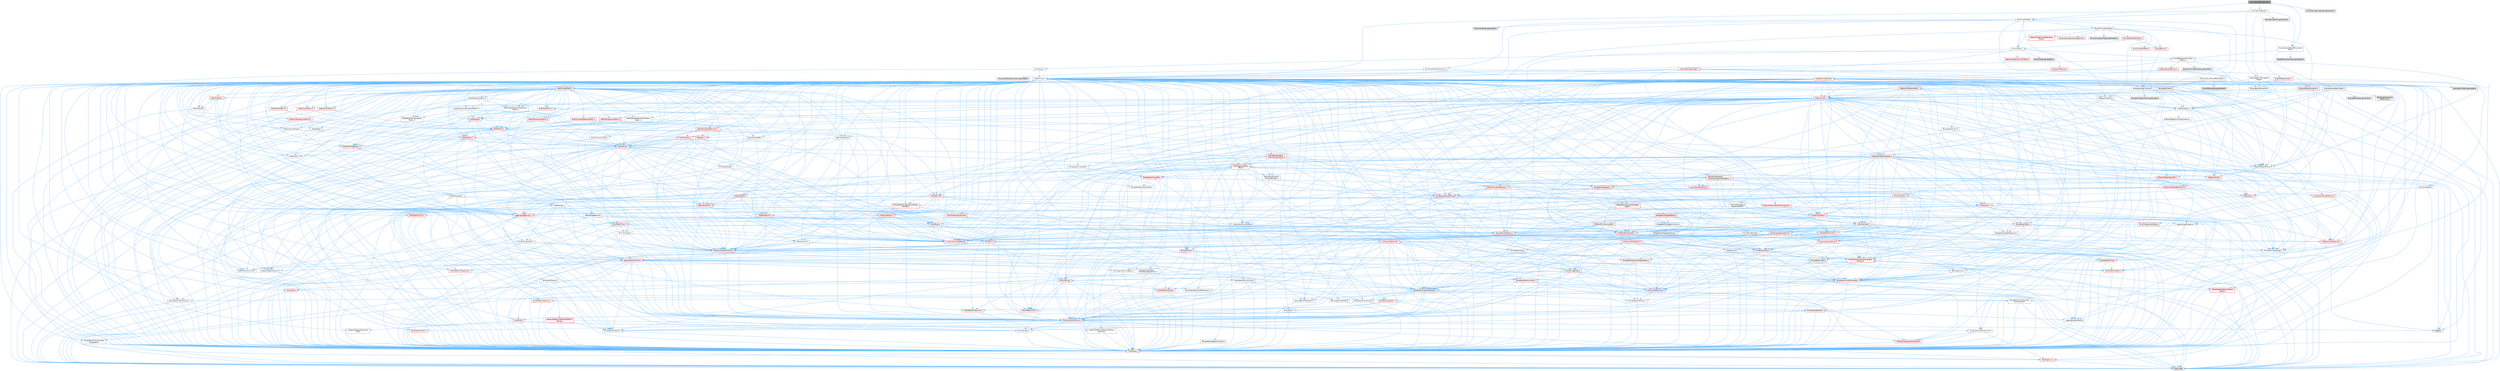 digraph "AsyncNavWalkingMode.h"
{
 // INTERACTIVE_SVG=YES
 // LATEX_PDF_SIZE
  bgcolor="transparent";
  edge [fontname=Helvetica,fontsize=10,labelfontname=Helvetica,labelfontsize=10];
  node [fontname=Helvetica,fontsize=10,shape=box,height=0.2,width=0.4];
  Node1 [id="Node000001",label="AsyncNavWalkingMode.h",height=0.2,width=0.4,color="gray40", fillcolor="grey60", style="filled", fontcolor="black",tooltip=" "];
  Node1 -> Node2 [id="edge1_Node000001_Node000002",color="steelblue1",style="solid",tooltip=" "];
  Node2 [id="Node000002",label="MovementMode.h",height=0.2,width=0.4,color="grey40", fillcolor="white", style="filled",URL="$d1/de0/MovementMode_8h.html",tooltip=" "];
  Node2 -> Node3 [id="edge2_Node000002_Node000003",color="steelblue1",style="solid",tooltip=" "];
  Node3 [id="Node000003",label="CoreMinimal.h",height=0.2,width=0.4,color="grey40", fillcolor="white", style="filled",URL="$d7/d67/CoreMinimal_8h.html",tooltip=" "];
  Node3 -> Node4 [id="edge3_Node000003_Node000004",color="steelblue1",style="solid",tooltip=" "];
  Node4 [id="Node000004",label="CoreTypes.h",height=0.2,width=0.4,color="red", fillcolor="#FFF0F0", style="filled",URL="$dc/dec/CoreTypes_8h.html",tooltip=" "];
  Node4 -> Node5 [id="edge4_Node000004_Node000005",color="steelblue1",style="solid",tooltip=" "];
  Node5 [id="Node000005",label="HAL/Platform.h",height=0.2,width=0.4,color="red", fillcolor="#FFF0F0", style="filled",URL="$d9/dd0/Platform_8h.html",tooltip=" "];
  Node5 -> Node8 [id="edge5_Node000005_Node000008",color="steelblue1",style="solid",tooltip=" "];
  Node8 [id="Node000008",label="type_traits",height=0.2,width=0.4,color="grey60", fillcolor="#E0E0E0", style="filled",tooltip=" "];
  Node3 -> Node18 [id="edge6_Node000003_Node000018",color="steelblue1",style="solid",tooltip=" "];
  Node18 [id="Node000018",label="CoreFwd.h",height=0.2,width=0.4,color="red", fillcolor="#FFF0F0", style="filled",URL="$d1/d1e/CoreFwd_8h.html",tooltip=" "];
  Node18 -> Node4 [id="edge7_Node000018_Node000004",color="steelblue1",style="solid",tooltip=" "];
  Node18 -> Node19 [id="edge8_Node000018_Node000019",color="steelblue1",style="solid",tooltip=" "];
  Node19 [id="Node000019",label="Containers/ContainersFwd.h",height=0.2,width=0.4,color="grey40", fillcolor="white", style="filled",URL="$d4/d0a/ContainersFwd_8h.html",tooltip=" "];
  Node19 -> Node5 [id="edge9_Node000019_Node000005",color="steelblue1",style="solid",tooltip=" "];
  Node19 -> Node4 [id="edge10_Node000019_Node000004",color="steelblue1",style="solid",tooltip=" "];
  Node19 -> Node20 [id="edge11_Node000019_Node000020",color="steelblue1",style="solid",tooltip=" "];
  Node20 [id="Node000020",label="Traits/IsContiguousContainer.h",height=0.2,width=0.4,color="red", fillcolor="#FFF0F0", style="filled",URL="$d5/d3c/IsContiguousContainer_8h.html",tooltip=" "];
  Node20 -> Node4 [id="edge12_Node000020_Node000004",color="steelblue1",style="solid",tooltip=" "];
  Node18 -> Node24 [id="edge13_Node000018_Node000024",color="steelblue1",style="solid",tooltip=" "];
  Node24 [id="Node000024",label="UObject/UObjectHierarchy\lFwd.h",height=0.2,width=0.4,color="grey40", fillcolor="white", style="filled",URL="$d3/d13/UObjectHierarchyFwd_8h.html",tooltip=" "];
  Node3 -> Node24 [id="edge14_Node000003_Node000024",color="steelblue1",style="solid",tooltip=" "];
  Node3 -> Node19 [id="edge15_Node000003_Node000019",color="steelblue1",style="solid",tooltip=" "];
  Node3 -> Node25 [id="edge16_Node000003_Node000025",color="steelblue1",style="solid",tooltip=" "];
  Node25 [id="Node000025",label="Misc/VarArgs.h",height=0.2,width=0.4,color="grey40", fillcolor="white", style="filled",URL="$d5/d6f/VarArgs_8h.html",tooltip=" "];
  Node25 -> Node4 [id="edge17_Node000025_Node000004",color="steelblue1",style="solid",tooltip=" "];
  Node3 -> Node26 [id="edge18_Node000003_Node000026",color="steelblue1",style="solid",tooltip=" "];
  Node26 [id="Node000026",label="Logging/LogVerbosity.h",height=0.2,width=0.4,color="grey40", fillcolor="white", style="filled",URL="$d2/d8f/LogVerbosity_8h.html",tooltip=" "];
  Node26 -> Node4 [id="edge19_Node000026_Node000004",color="steelblue1",style="solid",tooltip=" "];
  Node3 -> Node27 [id="edge20_Node000003_Node000027",color="steelblue1",style="solid",tooltip=" "];
  Node27 [id="Node000027",label="Misc/OutputDevice.h",height=0.2,width=0.4,color="red", fillcolor="#FFF0F0", style="filled",URL="$d7/d32/OutputDevice_8h.html",tooltip=" "];
  Node27 -> Node18 [id="edge21_Node000027_Node000018",color="steelblue1",style="solid",tooltip=" "];
  Node27 -> Node4 [id="edge22_Node000027_Node000004",color="steelblue1",style="solid",tooltip=" "];
  Node27 -> Node26 [id="edge23_Node000027_Node000026",color="steelblue1",style="solid",tooltip=" "];
  Node27 -> Node25 [id="edge24_Node000027_Node000025",color="steelblue1",style="solid",tooltip=" "];
  Node3 -> Node33 [id="edge25_Node000003_Node000033",color="steelblue1",style="solid",tooltip=" "];
  Node33 [id="Node000033",label="HAL/PlatformCrt.h",height=0.2,width=0.4,color="red", fillcolor="#FFF0F0", style="filled",URL="$d8/d75/PlatformCrt_8h.html",tooltip=" "];
  Node3 -> Node43 [id="edge26_Node000003_Node000043",color="steelblue1",style="solid",tooltip=" "];
  Node43 [id="Node000043",label="HAL/PlatformMisc.h",height=0.2,width=0.4,color="red", fillcolor="#FFF0F0", style="filled",URL="$d0/df5/PlatformMisc_8h.html",tooltip=" "];
  Node43 -> Node4 [id="edge27_Node000043_Node000004",color="steelblue1",style="solid",tooltip=" "];
  Node3 -> Node62 [id="edge28_Node000003_Node000062",color="steelblue1",style="solid",tooltip=" "];
  Node62 [id="Node000062",label="Misc/AssertionMacros.h",height=0.2,width=0.4,color="red", fillcolor="#FFF0F0", style="filled",URL="$d0/dfa/AssertionMacros_8h.html",tooltip=" "];
  Node62 -> Node4 [id="edge29_Node000062_Node000004",color="steelblue1",style="solid",tooltip=" "];
  Node62 -> Node5 [id="edge30_Node000062_Node000005",color="steelblue1",style="solid",tooltip=" "];
  Node62 -> Node43 [id="edge31_Node000062_Node000043",color="steelblue1",style="solid",tooltip=" "];
  Node62 -> Node63 [id="edge32_Node000062_Node000063",color="steelblue1",style="solid",tooltip=" "];
  Node63 [id="Node000063",label="Templates/EnableIf.h",height=0.2,width=0.4,color="grey40", fillcolor="white", style="filled",URL="$d7/d60/EnableIf_8h.html",tooltip=" "];
  Node63 -> Node4 [id="edge33_Node000063_Node000004",color="steelblue1",style="solid",tooltip=" "];
  Node62 -> Node25 [id="edge34_Node000062_Node000025",color="steelblue1",style="solid",tooltip=" "];
  Node62 -> Node70 [id="edge35_Node000062_Node000070",color="steelblue1",style="solid",tooltip=" "];
  Node70 [id="Node000070",label="atomic",height=0.2,width=0.4,color="grey60", fillcolor="#E0E0E0", style="filled",tooltip=" "];
  Node3 -> Node71 [id="edge36_Node000003_Node000071",color="steelblue1",style="solid",tooltip=" "];
  Node71 [id="Node000071",label="Templates/IsPointer.h",height=0.2,width=0.4,color="grey40", fillcolor="white", style="filled",URL="$d7/d05/IsPointer_8h.html",tooltip=" "];
  Node71 -> Node4 [id="edge37_Node000071_Node000004",color="steelblue1",style="solid",tooltip=" "];
  Node3 -> Node72 [id="edge38_Node000003_Node000072",color="steelblue1",style="solid",tooltip=" "];
  Node72 [id="Node000072",label="HAL/PlatformMemory.h",height=0.2,width=0.4,color="red", fillcolor="#FFF0F0", style="filled",URL="$de/d68/PlatformMemory_8h.html",tooltip=" "];
  Node72 -> Node4 [id="edge39_Node000072_Node000004",color="steelblue1",style="solid",tooltip=" "];
  Node3 -> Node55 [id="edge40_Node000003_Node000055",color="steelblue1",style="solid",tooltip=" "];
  Node55 [id="Node000055",label="HAL/PlatformAtomics.h",height=0.2,width=0.4,color="red", fillcolor="#FFF0F0", style="filled",URL="$d3/d36/PlatformAtomics_8h.html",tooltip=" "];
  Node55 -> Node4 [id="edge41_Node000055_Node000004",color="steelblue1",style="solid",tooltip=" "];
  Node3 -> Node77 [id="edge42_Node000003_Node000077",color="steelblue1",style="solid",tooltip=" "];
  Node77 [id="Node000077",label="Misc/Exec.h",height=0.2,width=0.4,color="grey40", fillcolor="white", style="filled",URL="$de/ddb/Exec_8h.html",tooltip=" "];
  Node77 -> Node4 [id="edge43_Node000077_Node000004",color="steelblue1",style="solid",tooltip=" "];
  Node77 -> Node62 [id="edge44_Node000077_Node000062",color="steelblue1",style="solid",tooltip=" "];
  Node3 -> Node78 [id="edge45_Node000003_Node000078",color="steelblue1",style="solid",tooltip=" "];
  Node78 [id="Node000078",label="HAL/MemoryBase.h",height=0.2,width=0.4,color="red", fillcolor="#FFF0F0", style="filled",URL="$d6/d9f/MemoryBase_8h.html",tooltip=" "];
  Node78 -> Node4 [id="edge46_Node000078_Node000004",color="steelblue1",style="solid",tooltip=" "];
  Node78 -> Node55 [id="edge47_Node000078_Node000055",color="steelblue1",style="solid",tooltip=" "];
  Node78 -> Node33 [id="edge48_Node000078_Node000033",color="steelblue1",style="solid",tooltip=" "];
  Node78 -> Node77 [id="edge49_Node000078_Node000077",color="steelblue1",style="solid",tooltip=" "];
  Node78 -> Node27 [id="edge50_Node000078_Node000027",color="steelblue1",style="solid",tooltip=" "];
  Node3 -> Node88 [id="edge51_Node000003_Node000088",color="steelblue1",style="solid",tooltip=" "];
  Node88 [id="Node000088",label="HAL/UnrealMemory.h",height=0.2,width=0.4,color="red", fillcolor="#FFF0F0", style="filled",URL="$d9/d96/UnrealMemory_8h.html",tooltip=" "];
  Node88 -> Node4 [id="edge52_Node000088_Node000004",color="steelblue1",style="solid",tooltip=" "];
  Node88 -> Node78 [id="edge53_Node000088_Node000078",color="steelblue1",style="solid",tooltip=" "];
  Node88 -> Node72 [id="edge54_Node000088_Node000072",color="steelblue1",style="solid",tooltip=" "];
  Node88 -> Node71 [id="edge55_Node000088_Node000071",color="steelblue1",style="solid",tooltip=" "];
  Node3 -> Node90 [id="edge56_Node000003_Node000090",color="steelblue1",style="solid",tooltip=" "];
  Node90 [id="Node000090",label="Templates/IsArithmetic.h",height=0.2,width=0.4,color="grey40", fillcolor="white", style="filled",URL="$d2/d5d/IsArithmetic_8h.html",tooltip=" "];
  Node90 -> Node4 [id="edge57_Node000090_Node000004",color="steelblue1",style="solid",tooltip=" "];
  Node3 -> Node84 [id="edge58_Node000003_Node000084",color="steelblue1",style="solid",tooltip=" "];
  Node84 [id="Node000084",label="Templates/AndOrNot.h",height=0.2,width=0.4,color="grey40", fillcolor="white", style="filled",URL="$db/d0a/AndOrNot_8h.html",tooltip=" "];
  Node84 -> Node4 [id="edge59_Node000084_Node000004",color="steelblue1",style="solid",tooltip=" "];
  Node3 -> Node91 [id="edge60_Node000003_Node000091",color="steelblue1",style="solid",tooltip=" "];
  Node91 [id="Node000091",label="Templates/IsPODType.h",height=0.2,width=0.4,color="grey40", fillcolor="white", style="filled",URL="$d7/db1/IsPODType_8h.html",tooltip=" "];
  Node91 -> Node4 [id="edge61_Node000091_Node000004",color="steelblue1",style="solid",tooltip=" "];
  Node3 -> Node92 [id="edge62_Node000003_Node000092",color="steelblue1",style="solid",tooltip=" "];
  Node92 [id="Node000092",label="Templates/IsUECoreType.h",height=0.2,width=0.4,color="grey40", fillcolor="white", style="filled",URL="$d1/db8/IsUECoreType_8h.html",tooltip=" "];
  Node92 -> Node4 [id="edge63_Node000092_Node000004",color="steelblue1",style="solid",tooltip=" "];
  Node92 -> Node8 [id="edge64_Node000092_Node000008",color="steelblue1",style="solid",tooltip=" "];
  Node3 -> Node85 [id="edge65_Node000003_Node000085",color="steelblue1",style="solid",tooltip=" "];
  Node85 [id="Node000085",label="Templates/IsTriviallyCopy\lConstructible.h",height=0.2,width=0.4,color="grey40", fillcolor="white", style="filled",URL="$d3/d78/IsTriviallyCopyConstructible_8h.html",tooltip=" "];
  Node85 -> Node4 [id="edge66_Node000085_Node000004",color="steelblue1",style="solid",tooltip=" "];
  Node85 -> Node8 [id="edge67_Node000085_Node000008",color="steelblue1",style="solid",tooltip=" "];
  Node3 -> Node93 [id="edge68_Node000003_Node000093",color="steelblue1",style="solid",tooltip=" "];
  Node93 [id="Node000093",label="Templates/UnrealTypeTraits.h",height=0.2,width=0.4,color="red", fillcolor="#FFF0F0", style="filled",URL="$d2/d2d/UnrealTypeTraits_8h.html",tooltip=" "];
  Node93 -> Node4 [id="edge69_Node000093_Node000004",color="steelblue1",style="solid",tooltip=" "];
  Node93 -> Node71 [id="edge70_Node000093_Node000071",color="steelblue1",style="solid",tooltip=" "];
  Node93 -> Node62 [id="edge71_Node000093_Node000062",color="steelblue1",style="solid",tooltip=" "];
  Node93 -> Node84 [id="edge72_Node000093_Node000084",color="steelblue1",style="solid",tooltip=" "];
  Node93 -> Node63 [id="edge73_Node000093_Node000063",color="steelblue1",style="solid",tooltip=" "];
  Node93 -> Node90 [id="edge74_Node000093_Node000090",color="steelblue1",style="solid",tooltip=" "];
  Node93 -> Node91 [id="edge75_Node000093_Node000091",color="steelblue1",style="solid",tooltip=" "];
  Node93 -> Node92 [id="edge76_Node000093_Node000092",color="steelblue1",style="solid",tooltip=" "];
  Node93 -> Node85 [id="edge77_Node000093_Node000085",color="steelblue1",style="solid",tooltip=" "];
  Node3 -> Node63 [id="edge78_Node000003_Node000063",color="steelblue1",style="solid",tooltip=" "];
  Node3 -> Node95 [id="edge79_Node000003_Node000095",color="steelblue1",style="solid",tooltip=" "];
  Node95 [id="Node000095",label="Templates/RemoveReference.h",height=0.2,width=0.4,color="grey40", fillcolor="white", style="filled",URL="$da/dbe/RemoveReference_8h.html",tooltip=" "];
  Node95 -> Node4 [id="edge80_Node000095_Node000004",color="steelblue1",style="solid",tooltip=" "];
  Node3 -> Node96 [id="edge81_Node000003_Node000096",color="steelblue1",style="solid",tooltip=" "];
  Node96 [id="Node000096",label="Templates/IntegralConstant.h",height=0.2,width=0.4,color="grey40", fillcolor="white", style="filled",URL="$db/d1b/IntegralConstant_8h.html",tooltip=" "];
  Node96 -> Node4 [id="edge82_Node000096_Node000004",color="steelblue1",style="solid",tooltip=" "];
  Node3 -> Node97 [id="edge83_Node000003_Node000097",color="steelblue1",style="solid",tooltip=" "];
  Node97 [id="Node000097",label="Templates/IsClass.h",height=0.2,width=0.4,color="grey40", fillcolor="white", style="filled",URL="$db/dcb/IsClass_8h.html",tooltip=" "];
  Node97 -> Node4 [id="edge84_Node000097_Node000004",color="steelblue1",style="solid",tooltip=" "];
  Node3 -> Node98 [id="edge85_Node000003_Node000098",color="steelblue1",style="solid",tooltip=" "];
  Node98 [id="Node000098",label="Templates/TypeCompatible\lBytes.h",height=0.2,width=0.4,color="red", fillcolor="#FFF0F0", style="filled",URL="$df/d0a/TypeCompatibleBytes_8h.html",tooltip=" "];
  Node98 -> Node4 [id="edge86_Node000098_Node000004",color="steelblue1",style="solid",tooltip=" "];
  Node98 -> Node8 [id="edge87_Node000098_Node000008",color="steelblue1",style="solid",tooltip=" "];
  Node3 -> Node20 [id="edge88_Node000003_Node000020",color="steelblue1",style="solid",tooltip=" "];
  Node3 -> Node99 [id="edge89_Node000003_Node000099",color="steelblue1",style="solid",tooltip=" "];
  Node99 [id="Node000099",label="Templates/UnrealTemplate.h",height=0.2,width=0.4,color="red", fillcolor="#FFF0F0", style="filled",URL="$d4/d24/UnrealTemplate_8h.html",tooltip=" "];
  Node99 -> Node4 [id="edge90_Node000099_Node000004",color="steelblue1",style="solid",tooltip=" "];
  Node99 -> Node71 [id="edge91_Node000099_Node000071",color="steelblue1",style="solid",tooltip=" "];
  Node99 -> Node88 [id="edge92_Node000099_Node000088",color="steelblue1",style="solid",tooltip=" "];
  Node99 -> Node93 [id="edge93_Node000099_Node000093",color="steelblue1",style="solid",tooltip=" "];
  Node99 -> Node95 [id="edge94_Node000099_Node000095",color="steelblue1",style="solid",tooltip=" "];
  Node99 -> Node98 [id="edge95_Node000099_Node000098",color="steelblue1",style="solid",tooltip=" "];
  Node99 -> Node20 [id="edge96_Node000099_Node000020",color="steelblue1",style="solid",tooltip=" "];
  Node99 -> Node8 [id="edge97_Node000099_Node000008",color="steelblue1",style="solid",tooltip=" "];
  Node3 -> Node48 [id="edge98_Node000003_Node000048",color="steelblue1",style="solid",tooltip=" "];
  Node48 [id="Node000048",label="Math/NumericLimits.h",height=0.2,width=0.4,color="grey40", fillcolor="white", style="filled",URL="$df/d1b/NumericLimits_8h.html",tooltip=" "];
  Node48 -> Node4 [id="edge99_Node000048_Node000004",color="steelblue1",style="solid",tooltip=" "];
  Node3 -> Node103 [id="edge100_Node000003_Node000103",color="steelblue1",style="solid",tooltip=" "];
  Node103 [id="Node000103",label="HAL/PlatformMath.h",height=0.2,width=0.4,color="red", fillcolor="#FFF0F0", style="filled",URL="$dc/d53/PlatformMath_8h.html",tooltip=" "];
  Node103 -> Node4 [id="edge101_Node000103_Node000004",color="steelblue1",style="solid",tooltip=" "];
  Node3 -> Node86 [id="edge102_Node000003_Node000086",color="steelblue1",style="solid",tooltip=" "];
  Node86 [id="Node000086",label="Templates/IsTriviallyCopy\lAssignable.h",height=0.2,width=0.4,color="grey40", fillcolor="white", style="filled",URL="$d2/df2/IsTriviallyCopyAssignable_8h.html",tooltip=" "];
  Node86 -> Node4 [id="edge103_Node000086_Node000004",color="steelblue1",style="solid",tooltip=" "];
  Node86 -> Node8 [id="edge104_Node000086_Node000008",color="steelblue1",style="solid",tooltip=" "];
  Node3 -> Node111 [id="edge105_Node000003_Node000111",color="steelblue1",style="solid",tooltip=" "];
  Node111 [id="Node000111",label="Templates/MemoryOps.h",height=0.2,width=0.4,color="red", fillcolor="#FFF0F0", style="filled",URL="$db/dea/MemoryOps_8h.html",tooltip=" "];
  Node111 -> Node4 [id="edge106_Node000111_Node000004",color="steelblue1",style="solid",tooltip=" "];
  Node111 -> Node88 [id="edge107_Node000111_Node000088",color="steelblue1",style="solid",tooltip=" "];
  Node111 -> Node86 [id="edge108_Node000111_Node000086",color="steelblue1",style="solid",tooltip=" "];
  Node111 -> Node85 [id="edge109_Node000111_Node000085",color="steelblue1",style="solid",tooltip=" "];
  Node111 -> Node93 [id="edge110_Node000111_Node000093",color="steelblue1",style="solid",tooltip=" "];
  Node111 -> Node8 [id="edge111_Node000111_Node000008",color="steelblue1",style="solid",tooltip=" "];
  Node3 -> Node112 [id="edge112_Node000003_Node000112",color="steelblue1",style="solid",tooltip=" "];
  Node112 [id="Node000112",label="Containers/ContainerAllocation\lPolicies.h",height=0.2,width=0.4,color="red", fillcolor="#FFF0F0", style="filled",URL="$d7/dff/ContainerAllocationPolicies_8h.html",tooltip=" "];
  Node112 -> Node4 [id="edge113_Node000112_Node000004",color="steelblue1",style="solid",tooltip=" "];
  Node112 -> Node112 [id="edge114_Node000112_Node000112",color="steelblue1",style="solid",tooltip=" "];
  Node112 -> Node103 [id="edge115_Node000112_Node000103",color="steelblue1",style="solid",tooltip=" "];
  Node112 -> Node88 [id="edge116_Node000112_Node000088",color="steelblue1",style="solid",tooltip=" "];
  Node112 -> Node48 [id="edge117_Node000112_Node000048",color="steelblue1",style="solid",tooltip=" "];
  Node112 -> Node62 [id="edge118_Node000112_Node000062",color="steelblue1",style="solid",tooltip=" "];
  Node112 -> Node111 [id="edge119_Node000112_Node000111",color="steelblue1",style="solid",tooltip=" "];
  Node112 -> Node98 [id="edge120_Node000112_Node000098",color="steelblue1",style="solid",tooltip=" "];
  Node112 -> Node8 [id="edge121_Node000112_Node000008",color="steelblue1",style="solid",tooltip=" "];
  Node3 -> Node115 [id="edge122_Node000003_Node000115",color="steelblue1",style="solid",tooltip=" "];
  Node115 [id="Node000115",label="Templates/IsEnumClass.h",height=0.2,width=0.4,color="grey40", fillcolor="white", style="filled",URL="$d7/d15/IsEnumClass_8h.html",tooltip=" "];
  Node115 -> Node4 [id="edge123_Node000115_Node000004",color="steelblue1",style="solid",tooltip=" "];
  Node115 -> Node84 [id="edge124_Node000115_Node000084",color="steelblue1",style="solid",tooltip=" "];
  Node3 -> Node116 [id="edge125_Node000003_Node000116",color="steelblue1",style="solid",tooltip=" "];
  Node116 [id="Node000116",label="HAL/PlatformProperties.h",height=0.2,width=0.4,color="red", fillcolor="#FFF0F0", style="filled",URL="$d9/db0/PlatformProperties_8h.html",tooltip=" "];
  Node116 -> Node4 [id="edge126_Node000116_Node000004",color="steelblue1",style="solid",tooltip=" "];
  Node3 -> Node119 [id="edge127_Node000003_Node000119",color="steelblue1",style="solid",tooltip=" "];
  Node119 [id="Node000119",label="Misc/EngineVersionBase.h",height=0.2,width=0.4,color="grey40", fillcolor="white", style="filled",URL="$d5/d2b/EngineVersionBase_8h.html",tooltip=" "];
  Node119 -> Node4 [id="edge128_Node000119_Node000004",color="steelblue1",style="solid",tooltip=" "];
  Node3 -> Node120 [id="edge129_Node000003_Node000120",color="steelblue1",style="solid",tooltip=" "];
  Node120 [id="Node000120",label="Internationalization\l/TextNamespaceFwd.h",height=0.2,width=0.4,color="grey40", fillcolor="white", style="filled",URL="$d8/d97/TextNamespaceFwd_8h.html",tooltip=" "];
  Node120 -> Node4 [id="edge130_Node000120_Node000004",color="steelblue1",style="solid",tooltip=" "];
  Node3 -> Node121 [id="edge131_Node000003_Node000121",color="steelblue1",style="solid",tooltip=" "];
  Node121 [id="Node000121",label="Serialization/Archive.h",height=0.2,width=0.4,color="red", fillcolor="#FFF0F0", style="filled",URL="$d7/d3b/Archive_8h.html",tooltip=" "];
  Node121 -> Node18 [id="edge132_Node000121_Node000018",color="steelblue1",style="solid",tooltip=" "];
  Node121 -> Node4 [id="edge133_Node000121_Node000004",color="steelblue1",style="solid",tooltip=" "];
  Node121 -> Node116 [id="edge134_Node000121_Node000116",color="steelblue1",style="solid",tooltip=" "];
  Node121 -> Node120 [id="edge135_Node000121_Node000120",color="steelblue1",style="solid",tooltip=" "];
  Node121 -> Node62 [id="edge136_Node000121_Node000062",color="steelblue1",style="solid",tooltip=" "];
  Node121 -> Node119 [id="edge137_Node000121_Node000119",color="steelblue1",style="solid",tooltip=" "];
  Node121 -> Node25 [id="edge138_Node000121_Node000025",color="steelblue1",style="solid",tooltip=" "];
  Node121 -> Node63 [id="edge139_Node000121_Node000063",color="steelblue1",style="solid",tooltip=" "];
  Node121 -> Node115 [id="edge140_Node000121_Node000115",color="steelblue1",style="solid",tooltip=" "];
  Node121 -> Node99 [id="edge141_Node000121_Node000099",color="steelblue1",style="solid",tooltip=" "];
  Node121 -> Node124 [id="edge142_Node000121_Node000124",color="steelblue1",style="solid",tooltip=" "];
  Node124 [id="Node000124",label="UObject/ObjectVersion.h",height=0.2,width=0.4,color="grey40", fillcolor="white", style="filled",URL="$da/d63/ObjectVersion_8h.html",tooltip=" "];
  Node124 -> Node4 [id="edge143_Node000124_Node000004",color="steelblue1",style="solid",tooltip=" "];
  Node3 -> Node125 [id="edge144_Node000003_Node000125",color="steelblue1",style="solid",tooltip=" "];
  Node125 [id="Node000125",label="Templates/Less.h",height=0.2,width=0.4,color="grey40", fillcolor="white", style="filled",URL="$de/dc8/Less_8h.html",tooltip=" "];
  Node125 -> Node4 [id="edge145_Node000125_Node000004",color="steelblue1",style="solid",tooltip=" "];
  Node125 -> Node99 [id="edge146_Node000125_Node000099",color="steelblue1",style="solid",tooltip=" "];
  Node3 -> Node126 [id="edge147_Node000003_Node000126",color="steelblue1",style="solid",tooltip=" "];
  Node126 [id="Node000126",label="Templates/Sorting.h",height=0.2,width=0.4,color="red", fillcolor="#FFF0F0", style="filled",URL="$d3/d9e/Sorting_8h.html",tooltip=" "];
  Node126 -> Node4 [id="edge148_Node000126_Node000004",color="steelblue1",style="solid",tooltip=" "];
  Node126 -> Node103 [id="edge149_Node000126_Node000103",color="steelblue1",style="solid",tooltip=" "];
  Node126 -> Node125 [id="edge150_Node000126_Node000125",color="steelblue1",style="solid",tooltip=" "];
  Node3 -> Node137 [id="edge151_Node000003_Node000137",color="steelblue1",style="solid",tooltip=" "];
  Node137 [id="Node000137",label="Misc/Char.h",height=0.2,width=0.4,color="red", fillcolor="#FFF0F0", style="filled",URL="$d0/d58/Char_8h.html",tooltip=" "];
  Node137 -> Node4 [id="edge152_Node000137_Node000004",color="steelblue1",style="solid",tooltip=" "];
  Node137 -> Node8 [id="edge153_Node000137_Node000008",color="steelblue1",style="solid",tooltip=" "];
  Node3 -> Node140 [id="edge154_Node000003_Node000140",color="steelblue1",style="solid",tooltip=" "];
  Node140 [id="Node000140",label="GenericPlatform/GenericPlatform\lStricmp.h",height=0.2,width=0.4,color="grey40", fillcolor="white", style="filled",URL="$d2/d86/GenericPlatformStricmp_8h.html",tooltip=" "];
  Node140 -> Node4 [id="edge155_Node000140_Node000004",color="steelblue1",style="solid",tooltip=" "];
  Node3 -> Node141 [id="edge156_Node000003_Node000141",color="steelblue1",style="solid",tooltip=" "];
  Node141 [id="Node000141",label="GenericPlatform/GenericPlatform\lString.h",height=0.2,width=0.4,color="red", fillcolor="#FFF0F0", style="filled",URL="$dd/d20/GenericPlatformString_8h.html",tooltip=" "];
  Node141 -> Node4 [id="edge157_Node000141_Node000004",color="steelblue1",style="solid",tooltip=" "];
  Node141 -> Node140 [id="edge158_Node000141_Node000140",color="steelblue1",style="solid",tooltip=" "];
  Node141 -> Node63 [id="edge159_Node000141_Node000063",color="steelblue1",style="solid",tooltip=" "];
  Node141 -> Node8 [id="edge160_Node000141_Node000008",color="steelblue1",style="solid",tooltip=" "];
  Node3 -> Node74 [id="edge161_Node000003_Node000074",color="steelblue1",style="solid",tooltip=" "];
  Node74 [id="Node000074",label="HAL/PlatformString.h",height=0.2,width=0.4,color="red", fillcolor="#FFF0F0", style="filled",URL="$db/db5/PlatformString_8h.html",tooltip=" "];
  Node74 -> Node4 [id="edge162_Node000074_Node000004",color="steelblue1",style="solid",tooltip=" "];
  Node3 -> Node144 [id="edge163_Node000003_Node000144",color="steelblue1",style="solid",tooltip=" "];
  Node144 [id="Node000144",label="Misc/CString.h",height=0.2,width=0.4,color="red", fillcolor="#FFF0F0", style="filled",URL="$d2/d49/CString_8h.html",tooltip=" "];
  Node144 -> Node4 [id="edge164_Node000144_Node000004",color="steelblue1",style="solid",tooltip=" "];
  Node144 -> Node33 [id="edge165_Node000144_Node000033",color="steelblue1",style="solid",tooltip=" "];
  Node144 -> Node74 [id="edge166_Node000144_Node000074",color="steelblue1",style="solid",tooltip=" "];
  Node144 -> Node62 [id="edge167_Node000144_Node000062",color="steelblue1",style="solid",tooltip=" "];
  Node144 -> Node137 [id="edge168_Node000144_Node000137",color="steelblue1",style="solid",tooltip=" "];
  Node144 -> Node25 [id="edge169_Node000144_Node000025",color="steelblue1",style="solid",tooltip=" "];
  Node3 -> Node145 [id="edge170_Node000003_Node000145",color="steelblue1",style="solid",tooltip=" "];
  Node145 [id="Node000145",label="Misc/Crc.h",height=0.2,width=0.4,color="red", fillcolor="#FFF0F0", style="filled",URL="$d4/dd2/Crc_8h.html",tooltip=" "];
  Node145 -> Node4 [id="edge171_Node000145_Node000004",color="steelblue1",style="solid",tooltip=" "];
  Node145 -> Node74 [id="edge172_Node000145_Node000074",color="steelblue1",style="solid",tooltip=" "];
  Node145 -> Node62 [id="edge173_Node000145_Node000062",color="steelblue1",style="solid",tooltip=" "];
  Node145 -> Node144 [id="edge174_Node000145_Node000144",color="steelblue1",style="solid",tooltip=" "];
  Node145 -> Node137 [id="edge175_Node000145_Node000137",color="steelblue1",style="solid",tooltip=" "];
  Node145 -> Node93 [id="edge176_Node000145_Node000093",color="steelblue1",style="solid",tooltip=" "];
  Node3 -> Node136 [id="edge177_Node000003_Node000136",color="steelblue1",style="solid",tooltip=" "];
  Node136 [id="Node000136",label="Math/UnrealMathUtility.h",height=0.2,width=0.4,color="red", fillcolor="#FFF0F0", style="filled",URL="$db/db8/UnrealMathUtility_8h.html",tooltip=" "];
  Node136 -> Node4 [id="edge178_Node000136_Node000004",color="steelblue1",style="solid",tooltip=" "];
  Node136 -> Node62 [id="edge179_Node000136_Node000062",color="steelblue1",style="solid",tooltip=" "];
  Node136 -> Node103 [id="edge180_Node000136_Node000103",color="steelblue1",style="solid",tooltip=" "];
  Node3 -> Node146 [id="edge181_Node000003_Node000146",color="steelblue1",style="solid",tooltip=" "];
  Node146 [id="Node000146",label="Containers/UnrealString.h",height=0.2,width=0.4,color="red", fillcolor="#FFF0F0", style="filled",URL="$d5/dba/UnrealString_8h.html",tooltip=" "];
  Node3 -> Node150 [id="edge182_Node000003_Node000150",color="steelblue1",style="solid",tooltip=" "];
  Node150 [id="Node000150",label="Containers/Array.h",height=0.2,width=0.4,color="red", fillcolor="#FFF0F0", style="filled",URL="$df/dd0/Array_8h.html",tooltip=" "];
  Node150 -> Node4 [id="edge183_Node000150_Node000004",color="steelblue1",style="solid",tooltip=" "];
  Node150 -> Node62 [id="edge184_Node000150_Node000062",color="steelblue1",style="solid",tooltip=" "];
  Node150 -> Node88 [id="edge185_Node000150_Node000088",color="steelblue1",style="solid",tooltip=" "];
  Node150 -> Node93 [id="edge186_Node000150_Node000093",color="steelblue1",style="solid",tooltip=" "];
  Node150 -> Node99 [id="edge187_Node000150_Node000099",color="steelblue1",style="solid",tooltip=" "];
  Node150 -> Node112 [id="edge188_Node000150_Node000112",color="steelblue1",style="solid",tooltip=" "];
  Node150 -> Node121 [id="edge189_Node000150_Node000121",color="steelblue1",style="solid",tooltip=" "];
  Node150 -> Node129 [id="edge190_Node000150_Node000129",color="steelblue1",style="solid",tooltip=" "];
  Node129 [id="Node000129",label="Templates/Invoke.h",height=0.2,width=0.4,color="red", fillcolor="#FFF0F0", style="filled",URL="$d7/deb/Invoke_8h.html",tooltip=" "];
  Node129 -> Node4 [id="edge191_Node000129_Node000004",color="steelblue1",style="solid",tooltip=" "];
  Node129 -> Node99 [id="edge192_Node000129_Node000099",color="steelblue1",style="solid",tooltip=" "];
  Node129 -> Node8 [id="edge193_Node000129_Node000008",color="steelblue1",style="solid",tooltip=" "];
  Node150 -> Node125 [id="edge194_Node000150_Node000125",color="steelblue1",style="solid",tooltip=" "];
  Node150 -> Node126 [id="edge195_Node000150_Node000126",color="steelblue1",style="solid",tooltip=" "];
  Node150 -> Node173 [id="edge196_Node000150_Node000173",color="steelblue1",style="solid",tooltip=" "];
  Node173 [id="Node000173",label="Templates/AlignmentTemplates.h",height=0.2,width=0.4,color="red", fillcolor="#FFF0F0", style="filled",URL="$dd/d32/AlignmentTemplates_8h.html",tooltip=" "];
  Node173 -> Node4 [id="edge197_Node000173_Node000004",color="steelblue1",style="solid",tooltip=" "];
  Node173 -> Node71 [id="edge198_Node000173_Node000071",color="steelblue1",style="solid",tooltip=" "];
  Node150 -> Node8 [id="edge199_Node000150_Node000008",color="steelblue1",style="solid",tooltip=" "];
  Node3 -> Node174 [id="edge200_Node000003_Node000174",color="steelblue1",style="solid",tooltip=" "];
  Node174 [id="Node000174",label="Misc/FrameNumber.h",height=0.2,width=0.4,color="grey40", fillcolor="white", style="filled",URL="$dd/dbd/FrameNumber_8h.html",tooltip=" "];
  Node174 -> Node4 [id="edge201_Node000174_Node000004",color="steelblue1",style="solid",tooltip=" "];
  Node174 -> Node48 [id="edge202_Node000174_Node000048",color="steelblue1",style="solid",tooltip=" "];
  Node174 -> Node136 [id="edge203_Node000174_Node000136",color="steelblue1",style="solid",tooltip=" "];
  Node174 -> Node63 [id="edge204_Node000174_Node000063",color="steelblue1",style="solid",tooltip=" "];
  Node174 -> Node93 [id="edge205_Node000174_Node000093",color="steelblue1",style="solid",tooltip=" "];
  Node3 -> Node175 [id="edge206_Node000003_Node000175",color="steelblue1",style="solid",tooltip=" "];
  Node175 [id="Node000175",label="Misc/Timespan.h",height=0.2,width=0.4,color="grey40", fillcolor="white", style="filled",URL="$da/dd9/Timespan_8h.html",tooltip=" "];
  Node175 -> Node4 [id="edge207_Node000175_Node000004",color="steelblue1",style="solid",tooltip=" "];
  Node175 -> Node176 [id="edge208_Node000175_Node000176",color="steelblue1",style="solid",tooltip=" "];
  Node176 [id="Node000176",label="Math/Interval.h",height=0.2,width=0.4,color="grey40", fillcolor="white", style="filled",URL="$d1/d55/Interval_8h.html",tooltip=" "];
  Node176 -> Node4 [id="edge209_Node000176_Node000004",color="steelblue1",style="solid",tooltip=" "];
  Node176 -> Node90 [id="edge210_Node000176_Node000090",color="steelblue1",style="solid",tooltip=" "];
  Node176 -> Node93 [id="edge211_Node000176_Node000093",color="steelblue1",style="solid",tooltip=" "];
  Node176 -> Node48 [id="edge212_Node000176_Node000048",color="steelblue1",style="solid",tooltip=" "];
  Node176 -> Node136 [id="edge213_Node000176_Node000136",color="steelblue1",style="solid",tooltip=" "];
  Node175 -> Node136 [id="edge214_Node000175_Node000136",color="steelblue1",style="solid",tooltip=" "];
  Node175 -> Node62 [id="edge215_Node000175_Node000062",color="steelblue1",style="solid",tooltip=" "];
  Node3 -> Node177 [id="edge216_Node000003_Node000177",color="steelblue1",style="solid",tooltip=" "];
  Node177 [id="Node000177",label="Containers/StringConv.h",height=0.2,width=0.4,color="red", fillcolor="#FFF0F0", style="filled",URL="$d3/ddf/StringConv_8h.html",tooltip=" "];
  Node177 -> Node4 [id="edge217_Node000177_Node000004",color="steelblue1",style="solid",tooltip=" "];
  Node177 -> Node62 [id="edge218_Node000177_Node000062",color="steelblue1",style="solid",tooltip=" "];
  Node177 -> Node112 [id="edge219_Node000177_Node000112",color="steelblue1",style="solid",tooltip=" "];
  Node177 -> Node150 [id="edge220_Node000177_Node000150",color="steelblue1",style="solid",tooltip=" "];
  Node177 -> Node144 [id="edge221_Node000177_Node000144",color="steelblue1",style="solid",tooltip=" "];
  Node177 -> Node178 [id="edge222_Node000177_Node000178",color="steelblue1",style="solid",tooltip=" "];
  Node178 [id="Node000178",label="Templates/IsArray.h",height=0.2,width=0.4,color="grey40", fillcolor="white", style="filled",URL="$d8/d8d/IsArray_8h.html",tooltip=" "];
  Node178 -> Node4 [id="edge223_Node000178_Node000004",color="steelblue1",style="solid",tooltip=" "];
  Node177 -> Node99 [id="edge224_Node000177_Node000099",color="steelblue1",style="solid",tooltip=" "];
  Node177 -> Node93 [id="edge225_Node000177_Node000093",color="steelblue1",style="solid",tooltip=" "];
  Node177 -> Node20 [id="edge226_Node000177_Node000020",color="steelblue1",style="solid",tooltip=" "];
  Node177 -> Node8 [id="edge227_Node000177_Node000008",color="steelblue1",style="solid",tooltip=" "];
  Node3 -> Node179 [id="edge228_Node000003_Node000179",color="steelblue1",style="solid",tooltip=" "];
  Node179 [id="Node000179",label="UObject/UnrealNames.h",height=0.2,width=0.4,color="red", fillcolor="#FFF0F0", style="filled",URL="$d8/db1/UnrealNames_8h.html",tooltip=" "];
  Node179 -> Node4 [id="edge229_Node000179_Node000004",color="steelblue1",style="solid",tooltip=" "];
  Node3 -> Node181 [id="edge230_Node000003_Node000181",color="steelblue1",style="solid",tooltip=" "];
  Node181 [id="Node000181",label="UObject/NameTypes.h",height=0.2,width=0.4,color="red", fillcolor="#FFF0F0", style="filled",URL="$d6/d35/NameTypes_8h.html",tooltip=" "];
  Node181 -> Node4 [id="edge231_Node000181_Node000004",color="steelblue1",style="solid",tooltip=" "];
  Node181 -> Node62 [id="edge232_Node000181_Node000062",color="steelblue1",style="solid",tooltip=" "];
  Node181 -> Node88 [id="edge233_Node000181_Node000088",color="steelblue1",style="solid",tooltip=" "];
  Node181 -> Node93 [id="edge234_Node000181_Node000093",color="steelblue1",style="solid",tooltip=" "];
  Node181 -> Node99 [id="edge235_Node000181_Node000099",color="steelblue1",style="solid",tooltip=" "];
  Node181 -> Node146 [id="edge236_Node000181_Node000146",color="steelblue1",style="solid",tooltip=" "];
  Node181 -> Node177 [id="edge237_Node000181_Node000177",color="steelblue1",style="solid",tooltip=" "];
  Node181 -> Node179 [id="edge238_Node000181_Node000179",color="steelblue1",style="solid",tooltip=" "];
  Node181 -> Node185 [id="edge239_Node000181_Node000185",color="steelblue1",style="solid",tooltip=" "];
  Node185 [id="Node000185",label="Misc/StringBuilder.h",height=0.2,width=0.4,color="red", fillcolor="#FFF0F0", style="filled",URL="$d4/d52/StringBuilder_8h.html",tooltip=" "];
  Node185 -> Node4 [id="edge240_Node000185_Node000004",color="steelblue1",style="solid",tooltip=" "];
  Node185 -> Node74 [id="edge241_Node000185_Node000074",color="steelblue1",style="solid",tooltip=" "];
  Node185 -> Node88 [id="edge242_Node000185_Node000088",color="steelblue1",style="solid",tooltip=" "];
  Node185 -> Node62 [id="edge243_Node000185_Node000062",color="steelblue1",style="solid",tooltip=" "];
  Node185 -> Node144 [id="edge244_Node000185_Node000144",color="steelblue1",style="solid",tooltip=" "];
  Node185 -> Node63 [id="edge245_Node000185_Node000063",color="steelblue1",style="solid",tooltip=" "];
  Node185 -> Node99 [id="edge246_Node000185_Node000099",color="steelblue1",style="solid",tooltip=" "];
  Node185 -> Node93 [id="edge247_Node000185_Node000093",color="steelblue1",style="solid",tooltip=" "];
  Node185 -> Node20 [id="edge248_Node000185_Node000020",color="steelblue1",style="solid",tooltip=" "];
  Node185 -> Node8 [id="edge249_Node000185_Node000008",color="steelblue1",style="solid",tooltip=" "];
  Node3 -> Node189 [id="edge250_Node000003_Node000189",color="steelblue1",style="solid",tooltip=" "];
  Node189 [id="Node000189",label="Misc/Parse.h",height=0.2,width=0.4,color="red", fillcolor="#FFF0F0", style="filled",URL="$dc/d71/Parse_8h.html",tooltip=" "];
  Node189 -> Node146 [id="edge251_Node000189_Node000146",color="steelblue1",style="solid",tooltip=" "];
  Node189 -> Node4 [id="edge252_Node000189_Node000004",color="steelblue1",style="solid",tooltip=" "];
  Node189 -> Node33 [id="edge253_Node000189_Node000033",color="steelblue1",style="solid",tooltip=" "];
  Node189 -> Node50 [id="edge254_Node000189_Node000050",color="steelblue1",style="solid",tooltip=" "];
  Node50 [id="Node000050",label="Misc/EnumClassFlags.h",height=0.2,width=0.4,color="grey40", fillcolor="white", style="filled",URL="$d8/de7/EnumClassFlags_8h.html",tooltip=" "];
  Node189 -> Node190 [id="edge255_Node000189_Node000190",color="steelblue1",style="solid",tooltip=" "];
  Node190 [id="Node000190",label="Templates/Function.h",height=0.2,width=0.4,color="red", fillcolor="#FFF0F0", style="filled",URL="$df/df5/Function_8h.html",tooltip=" "];
  Node190 -> Node4 [id="edge256_Node000190_Node000004",color="steelblue1",style="solid",tooltip=" "];
  Node190 -> Node62 [id="edge257_Node000190_Node000062",color="steelblue1",style="solid",tooltip=" "];
  Node190 -> Node88 [id="edge258_Node000190_Node000088",color="steelblue1",style="solid",tooltip=" "];
  Node190 -> Node93 [id="edge259_Node000190_Node000093",color="steelblue1",style="solid",tooltip=" "];
  Node190 -> Node129 [id="edge260_Node000190_Node000129",color="steelblue1",style="solid",tooltip=" "];
  Node190 -> Node99 [id="edge261_Node000190_Node000099",color="steelblue1",style="solid",tooltip=" "];
  Node190 -> Node136 [id="edge262_Node000190_Node000136",color="steelblue1",style="solid",tooltip=" "];
  Node190 -> Node8 [id="edge263_Node000190_Node000008",color="steelblue1",style="solid",tooltip=" "];
  Node3 -> Node173 [id="edge264_Node000003_Node000173",color="steelblue1",style="solid",tooltip=" "];
  Node3 -> Node192 [id="edge265_Node000003_Node000192",color="steelblue1",style="solid",tooltip=" "];
  Node192 [id="Node000192",label="Misc/StructBuilder.h",height=0.2,width=0.4,color="grey40", fillcolor="white", style="filled",URL="$d9/db3/StructBuilder_8h.html",tooltip=" "];
  Node192 -> Node4 [id="edge266_Node000192_Node000004",color="steelblue1",style="solid",tooltip=" "];
  Node192 -> Node136 [id="edge267_Node000192_Node000136",color="steelblue1",style="solid",tooltip=" "];
  Node192 -> Node173 [id="edge268_Node000192_Node000173",color="steelblue1",style="solid",tooltip=" "];
  Node3 -> Node105 [id="edge269_Node000003_Node000105",color="steelblue1",style="solid",tooltip=" "];
  Node105 [id="Node000105",label="Templates/Decay.h",height=0.2,width=0.4,color="grey40", fillcolor="white", style="filled",URL="$dd/d0f/Decay_8h.html",tooltip=" "];
  Node105 -> Node4 [id="edge270_Node000105_Node000004",color="steelblue1",style="solid",tooltip=" "];
  Node105 -> Node95 [id="edge271_Node000105_Node000095",color="steelblue1",style="solid",tooltip=" "];
  Node105 -> Node8 [id="edge272_Node000105_Node000008",color="steelblue1",style="solid",tooltip=" "];
  Node3 -> Node193 [id="edge273_Node000003_Node000193",color="steelblue1",style="solid",tooltip=" "];
  Node193 [id="Node000193",label="Templates/PointerIsConvertible\lFromTo.h",height=0.2,width=0.4,color="red", fillcolor="#FFF0F0", style="filled",URL="$d6/d65/PointerIsConvertibleFromTo_8h.html",tooltip=" "];
  Node193 -> Node4 [id="edge274_Node000193_Node000004",color="steelblue1",style="solid",tooltip=" "];
  Node193 -> Node8 [id="edge275_Node000193_Node000008",color="steelblue1",style="solid",tooltip=" "];
  Node3 -> Node129 [id="edge276_Node000003_Node000129",color="steelblue1",style="solid",tooltip=" "];
  Node3 -> Node190 [id="edge277_Node000003_Node000190",color="steelblue1",style="solid",tooltip=" "];
  Node3 -> Node162 [id="edge278_Node000003_Node000162",color="steelblue1",style="solid",tooltip=" "];
  Node162 [id="Node000162",label="Templates/TypeHash.h",height=0.2,width=0.4,color="red", fillcolor="#FFF0F0", style="filled",URL="$d1/d62/TypeHash_8h.html",tooltip=" "];
  Node162 -> Node4 [id="edge279_Node000162_Node000004",color="steelblue1",style="solid",tooltip=" "];
  Node162 -> Node145 [id="edge280_Node000162_Node000145",color="steelblue1",style="solid",tooltip=" "];
  Node162 -> Node8 [id="edge281_Node000162_Node000008",color="steelblue1",style="solid",tooltip=" "];
  Node3 -> Node194 [id="edge282_Node000003_Node000194",color="steelblue1",style="solid",tooltip=" "];
  Node194 [id="Node000194",label="Containers/ScriptArray.h",height=0.2,width=0.4,color="red", fillcolor="#FFF0F0", style="filled",URL="$dc/daf/ScriptArray_8h.html",tooltip=" "];
  Node194 -> Node4 [id="edge283_Node000194_Node000004",color="steelblue1",style="solid",tooltip=" "];
  Node194 -> Node62 [id="edge284_Node000194_Node000062",color="steelblue1",style="solid",tooltip=" "];
  Node194 -> Node88 [id="edge285_Node000194_Node000088",color="steelblue1",style="solid",tooltip=" "];
  Node194 -> Node112 [id="edge286_Node000194_Node000112",color="steelblue1",style="solid",tooltip=" "];
  Node194 -> Node150 [id="edge287_Node000194_Node000150",color="steelblue1",style="solid",tooltip=" "];
  Node3 -> Node195 [id="edge288_Node000003_Node000195",color="steelblue1",style="solid",tooltip=" "];
  Node195 [id="Node000195",label="Containers/BitArray.h",height=0.2,width=0.4,color="red", fillcolor="#FFF0F0", style="filled",URL="$d1/de4/BitArray_8h.html",tooltip=" "];
  Node195 -> Node112 [id="edge289_Node000195_Node000112",color="steelblue1",style="solid",tooltip=" "];
  Node195 -> Node4 [id="edge290_Node000195_Node000004",color="steelblue1",style="solid",tooltip=" "];
  Node195 -> Node55 [id="edge291_Node000195_Node000055",color="steelblue1",style="solid",tooltip=" "];
  Node195 -> Node88 [id="edge292_Node000195_Node000088",color="steelblue1",style="solid",tooltip=" "];
  Node195 -> Node136 [id="edge293_Node000195_Node000136",color="steelblue1",style="solid",tooltip=" "];
  Node195 -> Node62 [id="edge294_Node000195_Node000062",color="steelblue1",style="solid",tooltip=" "];
  Node195 -> Node50 [id="edge295_Node000195_Node000050",color="steelblue1",style="solid",tooltip=" "];
  Node195 -> Node121 [id="edge296_Node000195_Node000121",color="steelblue1",style="solid",tooltip=" "];
  Node195 -> Node63 [id="edge297_Node000195_Node000063",color="steelblue1",style="solid",tooltip=" "];
  Node195 -> Node129 [id="edge298_Node000195_Node000129",color="steelblue1",style="solid",tooltip=" "];
  Node195 -> Node99 [id="edge299_Node000195_Node000099",color="steelblue1",style="solid",tooltip=" "];
  Node195 -> Node93 [id="edge300_Node000195_Node000093",color="steelblue1",style="solid",tooltip=" "];
  Node3 -> Node196 [id="edge301_Node000003_Node000196",color="steelblue1",style="solid",tooltip=" "];
  Node196 [id="Node000196",label="Containers/SparseArray.h",height=0.2,width=0.4,color="red", fillcolor="#FFF0F0", style="filled",URL="$d5/dbf/SparseArray_8h.html",tooltip=" "];
  Node196 -> Node4 [id="edge302_Node000196_Node000004",color="steelblue1",style="solid",tooltip=" "];
  Node196 -> Node62 [id="edge303_Node000196_Node000062",color="steelblue1",style="solid",tooltip=" "];
  Node196 -> Node88 [id="edge304_Node000196_Node000088",color="steelblue1",style="solid",tooltip=" "];
  Node196 -> Node93 [id="edge305_Node000196_Node000093",color="steelblue1",style="solid",tooltip=" "];
  Node196 -> Node99 [id="edge306_Node000196_Node000099",color="steelblue1",style="solid",tooltip=" "];
  Node196 -> Node112 [id="edge307_Node000196_Node000112",color="steelblue1",style="solid",tooltip=" "];
  Node196 -> Node125 [id="edge308_Node000196_Node000125",color="steelblue1",style="solid",tooltip=" "];
  Node196 -> Node150 [id="edge309_Node000196_Node000150",color="steelblue1",style="solid",tooltip=" "];
  Node196 -> Node136 [id="edge310_Node000196_Node000136",color="steelblue1",style="solid",tooltip=" "];
  Node196 -> Node194 [id="edge311_Node000196_Node000194",color="steelblue1",style="solid",tooltip=" "];
  Node196 -> Node195 [id="edge312_Node000196_Node000195",color="steelblue1",style="solid",tooltip=" "];
  Node196 -> Node146 [id="edge313_Node000196_Node000146",color="steelblue1",style="solid",tooltip=" "];
  Node3 -> Node212 [id="edge314_Node000003_Node000212",color="steelblue1",style="solid",tooltip=" "];
  Node212 [id="Node000212",label="Containers/Set.h",height=0.2,width=0.4,color="red", fillcolor="#FFF0F0", style="filled",URL="$d4/d45/Set_8h.html",tooltip=" "];
  Node212 -> Node112 [id="edge315_Node000212_Node000112",color="steelblue1",style="solid",tooltip=" "];
  Node212 -> Node196 [id="edge316_Node000212_Node000196",color="steelblue1",style="solid",tooltip=" "];
  Node212 -> Node19 [id="edge317_Node000212_Node000019",color="steelblue1",style="solid",tooltip=" "];
  Node212 -> Node136 [id="edge318_Node000212_Node000136",color="steelblue1",style="solid",tooltip=" "];
  Node212 -> Node62 [id="edge319_Node000212_Node000062",color="steelblue1",style="solid",tooltip=" "];
  Node212 -> Node192 [id="edge320_Node000212_Node000192",color="steelblue1",style="solid",tooltip=" "];
  Node212 -> Node190 [id="edge321_Node000212_Node000190",color="steelblue1",style="solid",tooltip=" "];
  Node212 -> Node126 [id="edge322_Node000212_Node000126",color="steelblue1",style="solid",tooltip=" "];
  Node212 -> Node162 [id="edge323_Node000212_Node000162",color="steelblue1",style="solid",tooltip=" "];
  Node212 -> Node99 [id="edge324_Node000212_Node000099",color="steelblue1",style="solid",tooltip=" "];
  Node212 -> Node8 [id="edge325_Node000212_Node000008",color="steelblue1",style="solid",tooltip=" "];
  Node3 -> Node215 [id="edge326_Node000003_Node000215",color="steelblue1",style="solid",tooltip=" "];
  Node215 [id="Node000215",label="Algo/Reverse.h",height=0.2,width=0.4,color="grey40", fillcolor="white", style="filled",URL="$d5/d93/Reverse_8h.html",tooltip=" "];
  Node215 -> Node4 [id="edge327_Node000215_Node000004",color="steelblue1",style="solid",tooltip=" "];
  Node215 -> Node99 [id="edge328_Node000215_Node000099",color="steelblue1",style="solid",tooltip=" "];
  Node3 -> Node216 [id="edge329_Node000003_Node000216",color="steelblue1",style="solid",tooltip=" "];
  Node216 [id="Node000216",label="Containers/Map.h",height=0.2,width=0.4,color="red", fillcolor="#FFF0F0", style="filled",URL="$df/d79/Map_8h.html",tooltip=" "];
  Node216 -> Node4 [id="edge330_Node000216_Node000004",color="steelblue1",style="solid",tooltip=" "];
  Node216 -> Node215 [id="edge331_Node000216_Node000215",color="steelblue1",style="solid",tooltip=" "];
  Node216 -> Node212 [id="edge332_Node000216_Node000212",color="steelblue1",style="solid",tooltip=" "];
  Node216 -> Node146 [id="edge333_Node000216_Node000146",color="steelblue1",style="solid",tooltip=" "];
  Node216 -> Node62 [id="edge334_Node000216_Node000062",color="steelblue1",style="solid",tooltip=" "];
  Node216 -> Node192 [id="edge335_Node000216_Node000192",color="steelblue1",style="solid",tooltip=" "];
  Node216 -> Node190 [id="edge336_Node000216_Node000190",color="steelblue1",style="solid",tooltip=" "];
  Node216 -> Node126 [id="edge337_Node000216_Node000126",color="steelblue1",style="solid",tooltip=" "];
  Node216 -> Node217 [id="edge338_Node000216_Node000217",color="steelblue1",style="solid",tooltip=" "];
  Node217 [id="Node000217",label="Templates/Tuple.h",height=0.2,width=0.4,color="red", fillcolor="#FFF0F0", style="filled",URL="$d2/d4f/Tuple_8h.html",tooltip=" "];
  Node217 -> Node4 [id="edge339_Node000217_Node000004",color="steelblue1",style="solid",tooltip=" "];
  Node217 -> Node99 [id="edge340_Node000217_Node000099",color="steelblue1",style="solid",tooltip=" "];
  Node217 -> Node218 [id="edge341_Node000217_Node000218",color="steelblue1",style="solid",tooltip=" "];
  Node218 [id="Node000218",label="Delegates/IntegerSequence.h",height=0.2,width=0.4,color="grey40", fillcolor="white", style="filled",URL="$d2/dcc/IntegerSequence_8h.html",tooltip=" "];
  Node218 -> Node4 [id="edge342_Node000218_Node000004",color="steelblue1",style="solid",tooltip=" "];
  Node217 -> Node129 [id="edge343_Node000217_Node000129",color="steelblue1",style="solid",tooltip=" "];
  Node217 -> Node162 [id="edge344_Node000217_Node000162",color="steelblue1",style="solid",tooltip=" "];
  Node217 -> Node8 [id="edge345_Node000217_Node000008",color="steelblue1",style="solid",tooltip=" "];
  Node216 -> Node99 [id="edge346_Node000216_Node000099",color="steelblue1",style="solid",tooltip=" "];
  Node216 -> Node93 [id="edge347_Node000216_Node000093",color="steelblue1",style="solid",tooltip=" "];
  Node216 -> Node8 [id="edge348_Node000216_Node000008",color="steelblue1",style="solid",tooltip=" "];
  Node3 -> Node220 [id="edge349_Node000003_Node000220",color="steelblue1",style="solid",tooltip=" "];
  Node220 [id="Node000220",label="Math/IntPoint.h",height=0.2,width=0.4,color="red", fillcolor="#FFF0F0", style="filled",URL="$d3/df7/IntPoint_8h.html",tooltip=" "];
  Node220 -> Node4 [id="edge350_Node000220_Node000004",color="steelblue1",style="solid",tooltip=" "];
  Node220 -> Node62 [id="edge351_Node000220_Node000062",color="steelblue1",style="solid",tooltip=" "];
  Node220 -> Node189 [id="edge352_Node000220_Node000189",color="steelblue1",style="solid",tooltip=" "];
  Node220 -> Node136 [id="edge353_Node000220_Node000136",color="steelblue1",style="solid",tooltip=" "];
  Node220 -> Node146 [id="edge354_Node000220_Node000146",color="steelblue1",style="solid",tooltip=" "];
  Node220 -> Node162 [id="edge355_Node000220_Node000162",color="steelblue1",style="solid",tooltip=" "];
  Node3 -> Node222 [id="edge356_Node000003_Node000222",color="steelblue1",style="solid",tooltip=" "];
  Node222 [id="Node000222",label="Math/IntVector.h",height=0.2,width=0.4,color="red", fillcolor="#FFF0F0", style="filled",URL="$d7/d44/IntVector_8h.html",tooltip=" "];
  Node222 -> Node4 [id="edge357_Node000222_Node000004",color="steelblue1",style="solid",tooltip=" "];
  Node222 -> Node145 [id="edge358_Node000222_Node000145",color="steelblue1",style="solid",tooltip=" "];
  Node222 -> Node189 [id="edge359_Node000222_Node000189",color="steelblue1",style="solid",tooltip=" "];
  Node222 -> Node136 [id="edge360_Node000222_Node000136",color="steelblue1",style="solid",tooltip=" "];
  Node222 -> Node146 [id="edge361_Node000222_Node000146",color="steelblue1",style="solid",tooltip=" "];
  Node3 -> Node223 [id="edge362_Node000003_Node000223",color="steelblue1",style="solid",tooltip=" "];
  Node223 [id="Node000223",label="Logging/LogCategory.h",height=0.2,width=0.4,color="grey40", fillcolor="white", style="filled",URL="$d9/d36/LogCategory_8h.html",tooltip=" "];
  Node223 -> Node4 [id="edge363_Node000223_Node000004",color="steelblue1",style="solid",tooltip=" "];
  Node223 -> Node26 [id="edge364_Node000223_Node000026",color="steelblue1",style="solid",tooltip=" "];
  Node223 -> Node181 [id="edge365_Node000223_Node000181",color="steelblue1",style="solid",tooltip=" "];
  Node3 -> Node224 [id="edge366_Node000003_Node000224",color="steelblue1",style="solid",tooltip=" "];
  Node224 [id="Node000224",label="Logging/LogMacros.h",height=0.2,width=0.4,color="red", fillcolor="#FFF0F0", style="filled",URL="$d0/d16/LogMacros_8h.html",tooltip=" "];
  Node224 -> Node146 [id="edge367_Node000224_Node000146",color="steelblue1",style="solid",tooltip=" "];
  Node224 -> Node4 [id="edge368_Node000224_Node000004",color="steelblue1",style="solid",tooltip=" "];
  Node224 -> Node223 [id="edge369_Node000224_Node000223",color="steelblue1",style="solid",tooltip=" "];
  Node224 -> Node26 [id="edge370_Node000224_Node000026",color="steelblue1",style="solid",tooltip=" "];
  Node224 -> Node62 [id="edge371_Node000224_Node000062",color="steelblue1",style="solid",tooltip=" "];
  Node224 -> Node25 [id="edge372_Node000224_Node000025",color="steelblue1",style="solid",tooltip=" "];
  Node224 -> Node63 [id="edge373_Node000224_Node000063",color="steelblue1",style="solid",tooltip=" "];
  Node224 -> Node8 [id="edge374_Node000224_Node000008",color="steelblue1",style="solid",tooltip=" "];
  Node3 -> Node227 [id="edge375_Node000003_Node000227",color="steelblue1",style="solid",tooltip=" "];
  Node227 [id="Node000227",label="Math/Vector2D.h",height=0.2,width=0.4,color="red", fillcolor="#FFF0F0", style="filled",URL="$d3/db0/Vector2D_8h.html",tooltip=" "];
  Node227 -> Node4 [id="edge376_Node000227_Node000004",color="steelblue1",style="solid",tooltip=" "];
  Node227 -> Node62 [id="edge377_Node000227_Node000062",color="steelblue1",style="solid",tooltip=" "];
  Node227 -> Node145 [id="edge378_Node000227_Node000145",color="steelblue1",style="solid",tooltip=" "];
  Node227 -> Node136 [id="edge379_Node000227_Node000136",color="steelblue1",style="solid",tooltip=" "];
  Node227 -> Node146 [id="edge380_Node000227_Node000146",color="steelblue1",style="solid",tooltip=" "];
  Node227 -> Node189 [id="edge381_Node000227_Node000189",color="steelblue1",style="solid",tooltip=" "];
  Node227 -> Node220 [id="edge382_Node000227_Node000220",color="steelblue1",style="solid",tooltip=" "];
  Node227 -> Node224 [id="edge383_Node000227_Node000224",color="steelblue1",style="solid",tooltip=" "];
  Node227 -> Node8 [id="edge384_Node000227_Node000008",color="steelblue1",style="solid",tooltip=" "];
  Node3 -> Node231 [id="edge385_Node000003_Node000231",color="steelblue1",style="solid",tooltip=" "];
  Node231 [id="Node000231",label="Math/IntRect.h",height=0.2,width=0.4,color="red", fillcolor="#FFF0F0", style="filled",URL="$d7/d53/IntRect_8h.html",tooltip=" "];
  Node231 -> Node4 [id="edge386_Node000231_Node000004",color="steelblue1",style="solid",tooltip=" "];
  Node231 -> Node136 [id="edge387_Node000231_Node000136",color="steelblue1",style="solid",tooltip=" "];
  Node231 -> Node146 [id="edge388_Node000231_Node000146",color="steelblue1",style="solid",tooltip=" "];
  Node231 -> Node220 [id="edge389_Node000231_Node000220",color="steelblue1",style="solid",tooltip=" "];
  Node231 -> Node227 [id="edge390_Node000231_Node000227",color="steelblue1",style="solid",tooltip=" "];
  Node3 -> Node232 [id="edge391_Node000003_Node000232",color="steelblue1",style="solid",tooltip=" "];
  Node232 [id="Node000232",label="Misc/ByteSwap.h",height=0.2,width=0.4,color="grey40", fillcolor="white", style="filled",URL="$dc/dd7/ByteSwap_8h.html",tooltip=" "];
  Node232 -> Node4 [id="edge392_Node000232_Node000004",color="steelblue1",style="solid",tooltip=" "];
  Node232 -> Node33 [id="edge393_Node000232_Node000033",color="steelblue1",style="solid",tooltip=" "];
  Node3 -> Node161 [id="edge394_Node000003_Node000161",color="steelblue1",style="solid",tooltip=" "];
  Node161 [id="Node000161",label="Containers/EnumAsByte.h",height=0.2,width=0.4,color="grey40", fillcolor="white", style="filled",URL="$d6/d9a/EnumAsByte_8h.html",tooltip=" "];
  Node161 -> Node4 [id="edge395_Node000161_Node000004",color="steelblue1",style="solid",tooltip=" "];
  Node161 -> Node91 [id="edge396_Node000161_Node000091",color="steelblue1",style="solid",tooltip=" "];
  Node161 -> Node162 [id="edge397_Node000161_Node000162",color="steelblue1",style="solid",tooltip=" "];
  Node3 -> Node233 [id="edge398_Node000003_Node000233",color="steelblue1",style="solid",tooltip=" "];
  Node233 [id="Node000233",label="HAL/PlatformTLS.h",height=0.2,width=0.4,color="red", fillcolor="#FFF0F0", style="filled",URL="$d0/def/PlatformTLS_8h.html",tooltip=" "];
  Node233 -> Node4 [id="edge399_Node000233_Node000004",color="steelblue1",style="solid",tooltip=" "];
  Node3 -> Node236 [id="edge400_Node000003_Node000236",color="steelblue1",style="solid",tooltip=" "];
  Node236 [id="Node000236",label="CoreGlobals.h",height=0.2,width=0.4,color="red", fillcolor="#FFF0F0", style="filled",URL="$d5/d8c/CoreGlobals_8h.html",tooltip=" "];
  Node236 -> Node146 [id="edge401_Node000236_Node000146",color="steelblue1",style="solid",tooltip=" "];
  Node236 -> Node4 [id="edge402_Node000236_Node000004",color="steelblue1",style="solid",tooltip=" "];
  Node236 -> Node233 [id="edge403_Node000236_Node000233",color="steelblue1",style="solid",tooltip=" "];
  Node236 -> Node224 [id="edge404_Node000236_Node000224",color="steelblue1",style="solid",tooltip=" "];
  Node236 -> Node50 [id="edge405_Node000236_Node000050",color="steelblue1",style="solid",tooltip=" "];
  Node236 -> Node27 [id="edge406_Node000236_Node000027",color="steelblue1",style="solid",tooltip=" "];
  Node236 -> Node181 [id="edge407_Node000236_Node000181",color="steelblue1",style="solid",tooltip=" "];
  Node236 -> Node70 [id="edge408_Node000236_Node000070",color="steelblue1",style="solid",tooltip=" "];
  Node3 -> Node237 [id="edge409_Node000003_Node000237",color="steelblue1",style="solid",tooltip=" "];
  Node237 [id="Node000237",label="Templates/SharedPointer.h",height=0.2,width=0.4,color="red", fillcolor="#FFF0F0", style="filled",URL="$d2/d17/SharedPointer_8h.html",tooltip=" "];
  Node237 -> Node4 [id="edge410_Node000237_Node000004",color="steelblue1",style="solid",tooltip=" "];
  Node237 -> Node193 [id="edge411_Node000237_Node000193",color="steelblue1",style="solid",tooltip=" "];
  Node237 -> Node62 [id="edge412_Node000237_Node000062",color="steelblue1",style="solid",tooltip=" "];
  Node237 -> Node88 [id="edge413_Node000237_Node000088",color="steelblue1",style="solid",tooltip=" "];
  Node237 -> Node150 [id="edge414_Node000237_Node000150",color="steelblue1",style="solid",tooltip=" "];
  Node237 -> Node216 [id="edge415_Node000237_Node000216",color="steelblue1",style="solid",tooltip=" "];
  Node237 -> Node236 [id="edge416_Node000237_Node000236",color="steelblue1",style="solid",tooltip=" "];
  Node3 -> Node242 [id="edge417_Node000003_Node000242",color="steelblue1",style="solid",tooltip=" "];
  Node242 [id="Node000242",label="Internationalization\l/CulturePointer.h",height=0.2,width=0.4,color="grey40", fillcolor="white", style="filled",URL="$d6/dbe/CulturePointer_8h.html",tooltip=" "];
  Node242 -> Node4 [id="edge418_Node000242_Node000004",color="steelblue1",style="solid",tooltip=" "];
  Node242 -> Node237 [id="edge419_Node000242_Node000237",color="steelblue1",style="solid",tooltip=" "];
  Node3 -> Node243 [id="edge420_Node000003_Node000243",color="steelblue1",style="solid",tooltip=" "];
  Node243 [id="Node000243",label="UObject/WeakObjectPtrTemplates.h",height=0.2,width=0.4,color="red", fillcolor="#FFF0F0", style="filled",URL="$d8/d3b/WeakObjectPtrTemplates_8h.html",tooltip=" "];
  Node243 -> Node4 [id="edge421_Node000243_Node000004",color="steelblue1",style="solid",tooltip=" "];
  Node243 -> Node216 [id="edge422_Node000243_Node000216",color="steelblue1",style="solid",tooltip=" "];
  Node243 -> Node8 [id="edge423_Node000243_Node000008",color="steelblue1",style="solid",tooltip=" "];
  Node3 -> Node246 [id="edge424_Node000003_Node000246",color="steelblue1",style="solid",tooltip=" "];
  Node246 [id="Node000246",label="Delegates/DelegateSettings.h",height=0.2,width=0.4,color="grey40", fillcolor="white", style="filled",URL="$d0/d97/DelegateSettings_8h.html",tooltip=" "];
  Node246 -> Node4 [id="edge425_Node000246_Node000004",color="steelblue1",style="solid",tooltip=" "];
  Node3 -> Node247 [id="edge426_Node000003_Node000247",color="steelblue1",style="solid",tooltip=" "];
  Node247 [id="Node000247",label="Delegates/IDelegateInstance.h",height=0.2,width=0.4,color="grey40", fillcolor="white", style="filled",URL="$d2/d10/IDelegateInstance_8h.html",tooltip=" "];
  Node247 -> Node4 [id="edge427_Node000247_Node000004",color="steelblue1",style="solid",tooltip=" "];
  Node247 -> Node162 [id="edge428_Node000247_Node000162",color="steelblue1",style="solid",tooltip=" "];
  Node247 -> Node181 [id="edge429_Node000247_Node000181",color="steelblue1",style="solid",tooltip=" "];
  Node247 -> Node246 [id="edge430_Node000247_Node000246",color="steelblue1",style="solid",tooltip=" "];
  Node3 -> Node248 [id="edge431_Node000003_Node000248",color="steelblue1",style="solid",tooltip=" "];
  Node248 [id="Node000248",label="Delegates/DelegateBase.h",height=0.2,width=0.4,color="red", fillcolor="#FFF0F0", style="filled",URL="$da/d67/DelegateBase_8h.html",tooltip=" "];
  Node248 -> Node4 [id="edge432_Node000248_Node000004",color="steelblue1",style="solid",tooltip=" "];
  Node248 -> Node112 [id="edge433_Node000248_Node000112",color="steelblue1",style="solid",tooltip=" "];
  Node248 -> Node136 [id="edge434_Node000248_Node000136",color="steelblue1",style="solid",tooltip=" "];
  Node248 -> Node181 [id="edge435_Node000248_Node000181",color="steelblue1",style="solid",tooltip=" "];
  Node248 -> Node246 [id="edge436_Node000248_Node000246",color="steelblue1",style="solid",tooltip=" "];
  Node248 -> Node247 [id="edge437_Node000248_Node000247",color="steelblue1",style="solid",tooltip=" "];
  Node3 -> Node256 [id="edge438_Node000003_Node000256",color="steelblue1",style="solid",tooltip=" "];
  Node256 [id="Node000256",label="Delegates/MulticastDelegate\lBase.h",height=0.2,width=0.4,color="red", fillcolor="#FFF0F0", style="filled",URL="$db/d16/MulticastDelegateBase_8h.html",tooltip=" "];
  Node256 -> Node4 [id="edge439_Node000256_Node000004",color="steelblue1",style="solid",tooltip=" "];
  Node256 -> Node112 [id="edge440_Node000256_Node000112",color="steelblue1",style="solid",tooltip=" "];
  Node256 -> Node150 [id="edge441_Node000256_Node000150",color="steelblue1",style="solid",tooltip=" "];
  Node256 -> Node136 [id="edge442_Node000256_Node000136",color="steelblue1",style="solid",tooltip=" "];
  Node256 -> Node247 [id="edge443_Node000256_Node000247",color="steelblue1",style="solid",tooltip=" "];
  Node256 -> Node248 [id="edge444_Node000256_Node000248",color="steelblue1",style="solid",tooltip=" "];
  Node3 -> Node218 [id="edge445_Node000003_Node000218",color="steelblue1",style="solid",tooltip=" "];
  Node3 -> Node217 [id="edge446_Node000003_Node000217",color="steelblue1",style="solid",tooltip=" "];
  Node3 -> Node257 [id="edge447_Node000003_Node000257",color="steelblue1",style="solid",tooltip=" "];
  Node257 [id="Node000257",label="UObject/ScriptDelegates.h",height=0.2,width=0.4,color="red", fillcolor="#FFF0F0", style="filled",URL="$de/d81/ScriptDelegates_8h.html",tooltip=" "];
  Node257 -> Node150 [id="edge448_Node000257_Node000150",color="steelblue1",style="solid",tooltip=" "];
  Node257 -> Node112 [id="edge449_Node000257_Node000112",color="steelblue1",style="solid",tooltip=" "];
  Node257 -> Node146 [id="edge450_Node000257_Node000146",color="steelblue1",style="solid",tooltip=" "];
  Node257 -> Node62 [id="edge451_Node000257_Node000062",color="steelblue1",style="solid",tooltip=" "];
  Node257 -> Node237 [id="edge452_Node000257_Node000237",color="steelblue1",style="solid",tooltip=" "];
  Node257 -> Node162 [id="edge453_Node000257_Node000162",color="steelblue1",style="solid",tooltip=" "];
  Node257 -> Node93 [id="edge454_Node000257_Node000093",color="steelblue1",style="solid",tooltip=" "];
  Node257 -> Node181 [id="edge455_Node000257_Node000181",color="steelblue1",style="solid",tooltip=" "];
  Node3 -> Node259 [id="edge456_Node000003_Node000259",color="steelblue1",style="solid",tooltip=" "];
  Node259 [id="Node000259",label="Delegates/Delegate.h",height=0.2,width=0.4,color="red", fillcolor="#FFF0F0", style="filled",URL="$d4/d80/Delegate_8h.html",tooltip=" "];
  Node259 -> Node4 [id="edge457_Node000259_Node000004",color="steelblue1",style="solid",tooltip=" "];
  Node259 -> Node62 [id="edge458_Node000259_Node000062",color="steelblue1",style="solid",tooltip=" "];
  Node259 -> Node181 [id="edge459_Node000259_Node000181",color="steelblue1",style="solid",tooltip=" "];
  Node259 -> Node237 [id="edge460_Node000259_Node000237",color="steelblue1",style="solid",tooltip=" "];
  Node259 -> Node243 [id="edge461_Node000259_Node000243",color="steelblue1",style="solid",tooltip=" "];
  Node259 -> Node256 [id="edge462_Node000259_Node000256",color="steelblue1",style="solid",tooltip=" "];
  Node259 -> Node218 [id="edge463_Node000259_Node000218",color="steelblue1",style="solid",tooltip=" "];
  Node3 -> Node264 [id="edge464_Node000003_Node000264",color="steelblue1",style="solid",tooltip=" "];
  Node264 [id="Node000264",label="Internationalization\l/TextLocalizationManager.h",height=0.2,width=0.4,color="red", fillcolor="#FFF0F0", style="filled",URL="$d5/d2e/TextLocalizationManager_8h.html",tooltip=" "];
  Node264 -> Node265 [id="edge465_Node000264_Node000265",color="steelblue1",style="solid",tooltip=" "];
  Node265 [id="Node000265",label="Async/TaskGraphFwd.h",height=0.2,width=0.4,color="red", fillcolor="#FFF0F0", style="filled",URL="$d8/d71/TaskGraphFwd_8h.html",tooltip=" "];
  Node264 -> Node150 [id="edge466_Node000264_Node000150",color="steelblue1",style="solid",tooltip=" "];
  Node264 -> Node112 [id="edge467_Node000264_Node000112",color="steelblue1",style="solid",tooltip=" "];
  Node264 -> Node216 [id="edge468_Node000264_Node000216",color="steelblue1",style="solid",tooltip=" "];
  Node264 -> Node212 [id="edge469_Node000264_Node000212",color="steelblue1",style="solid",tooltip=" "];
  Node264 -> Node146 [id="edge470_Node000264_Node000146",color="steelblue1",style="solid",tooltip=" "];
  Node264 -> Node4 [id="edge471_Node000264_Node000004",color="steelblue1",style="solid",tooltip=" "];
  Node264 -> Node259 [id="edge472_Node000264_Node000259",color="steelblue1",style="solid",tooltip=" "];
  Node264 -> Node145 [id="edge473_Node000264_Node000145",color="steelblue1",style="solid",tooltip=" "];
  Node264 -> Node50 [id="edge474_Node000264_Node000050",color="steelblue1",style="solid",tooltip=" "];
  Node264 -> Node190 [id="edge475_Node000264_Node000190",color="steelblue1",style="solid",tooltip=" "];
  Node264 -> Node237 [id="edge476_Node000264_Node000237",color="steelblue1",style="solid",tooltip=" "];
  Node264 -> Node70 [id="edge477_Node000264_Node000070",color="steelblue1",style="solid",tooltip=" "];
  Node3 -> Node205 [id="edge478_Node000003_Node000205",color="steelblue1",style="solid",tooltip=" "];
  Node205 [id="Node000205",label="Misc/Optional.h",height=0.2,width=0.4,color="red", fillcolor="#FFF0F0", style="filled",URL="$d2/dae/Optional_8h.html",tooltip=" "];
  Node205 -> Node4 [id="edge479_Node000205_Node000004",color="steelblue1",style="solid",tooltip=" "];
  Node205 -> Node62 [id="edge480_Node000205_Node000062",color="steelblue1",style="solid",tooltip=" "];
  Node205 -> Node111 [id="edge481_Node000205_Node000111",color="steelblue1",style="solid",tooltip=" "];
  Node205 -> Node99 [id="edge482_Node000205_Node000099",color="steelblue1",style="solid",tooltip=" "];
  Node205 -> Node121 [id="edge483_Node000205_Node000121",color="steelblue1",style="solid",tooltip=" "];
  Node3 -> Node178 [id="edge484_Node000003_Node000178",color="steelblue1",style="solid",tooltip=" "];
  Node3 -> Node210 [id="edge485_Node000003_Node000210",color="steelblue1",style="solid",tooltip=" "];
  Node210 [id="Node000210",label="Templates/RemoveExtent.h",height=0.2,width=0.4,color="grey40", fillcolor="white", style="filled",URL="$dc/de9/RemoveExtent_8h.html",tooltip=" "];
  Node210 -> Node4 [id="edge486_Node000210_Node000004",color="steelblue1",style="solid",tooltip=" "];
  Node3 -> Node209 [id="edge487_Node000003_Node000209",color="steelblue1",style="solid",tooltip=" "];
  Node209 [id="Node000209",label="Templates/UniquePtr.h",height=0.2,width=0.4,color="red", fillcolor="#FFF0F0", style="filled",URL="$de/d1a/UniquePtr_8h.html",tooltip=" "];
  Node209 -> Node4 [id="edge488_Node000209_Node000004",color="steelblue1",style="solid",tooltip=" "];
  Node209 -> Node99 [id="edge489_Node000209_Node000099",color="steelblue1",style="solid",tooltip=" "];
  Node209 -> Node178 [id="edge490_Node000209_Node000178",color="steelblue1",style="solid",tooltip=" "];
  Node209 -> Node210 [id="edge491_Node000209_Node000210",color="steelblue1",style="solid",tooltip=" "];
  Node209 -> Node8 [id="edge492_Node000209_Node000008",color="steelblue1",style="solid",tooltip=" "];
  Node3 -> Node271 [id="edge493_Node000003_Node000271",color="steelblue1",style="solid",tooltip=" "];
  Node271 [id="Node000271",label="Internationalization\l/Text.h",height=0.2,width=0.4,color="red", fillcolor="#FFF0F0", style="filled",URL="$d6/d35/Text_8h.html",tooltip=" "];
  Node271 -> Node4 [id="edge494_Node000271_Node000004",color="steelblue1",style="solid",tooltip=" "];
  Node271 -> Node55 [id="edge495_Node000271_Node000055",color="steelblue1",style="solid",tooltip=" "];
  Node271 -> Node62 [id="edge496_Node000271_Node000062",color="steelblue1",style="solid",tooltip=" "];
  Node271 -> Node50 [id="edge497_Node000271_Node000050",color="steelblue1",style="solid",tooltip=" "];
  Node271 -> Node93 [id="edge498_Node000271_Node000093",color="steelblue1",style="solid",tooltip=" "];
  Node271 -> Node150 [id="edge499_Node000271_Node000150",color="steelblue1",style="solid",tooltip=" "];
  Node271 -> Node146 [id="edge500_Node000271_Node000146",color="steelblue1",style="solid",tooltip=" "];
  Node271 -> Node161 [id="edge501_Node000271_Node000161",color="steelblue1",style="solid",tooltip=" "];
  Node271 -> Node237 [id="edge502_Node000271_Node000237",color="steelblue1",style="solid",tooltip=" "];
  Node271 -> Node242 [id="edge503_Node000271_Node000242",color="steelblue1",style="solid",tooltip=" "];
  Node271 -> Node264 [id="edge504_Node000271_Node000264",color="steelblue1",style="solid",tooltip=" "];
  Node271 -> Node205 [id="edge505_Node000271_Node000205",color="steelblue1",style="solid",tooltip=" "];
  Node271 -> Node209 [id="edge506_Node000271_Node000209",color="steelblue1",style="solid",tooltip=" "];
  Node271 -> Node8 [id="edge507_Node000271_Node000008",color="steelblue1",style="solid",tooltip=" "];
  Node3 -> Node208 [id="edge508_Node000003_Node000208",color="steelblue1",style="solid",tooltip=" "];
  Node208 [id="Node000208",label="Templates/UniqueObj.h",height=0.2,width=0.4,color="grey40", fillcolor="white", style="filled",URL="$da/d95/UniqueObj_8h.html",tooltip=" "];
  Node208 -> Node4 [id="edge509_Node000208_Node000004",color="steelblue1",style="solid",tooltip=" "];
  Node208 -> Node209 [id="edge510_Node000208_Node000209",color="steelblue1",style="solid",tooltip=" "];
  Node3 -> Node277 [id="edge511_Node000003_Node000277",color="steelblue1",style="solid",tooltip=" "];
  Node277 [id="Node000277",label="Internationalization\l/Internationalization.h",height=0.2,width=0.4,color="red", fillcolor="#FFF0F0", style="filled",URL="$da/de4/Internationalization_8h.html",tooltip=" "];
  Node277 -> Node150 [id="edge512_Node000277_Node000150",color="steelblue1",style="solid",tooltip=" "];
  Node277 -> Node146 [id="edge513_Node000277_Node000146",color="steelblue1",style="solid",tooltip=" "];
  Node277 -> Node4 [id="edge514_Node000277_Node000004",color="steelblue1",style="solid",tooltip=" "];
  Node277 -> Node259 [id="edge515_Node000277_Node000259",color="steelblue1",style="solid",tooltip=" "];
  Node277 -> Node242 [id="edge516_Node000277_Node000242",color="steelblue1",style="solid",tooltip=" "];
  Node277 -> Node271 [id="edge517_Node000277_Node000271",color="steelblue1",style="solid",tooltip=" "];
  Node277 -> Node237 [id="edge518_Node000277_Node000237",color="steelblue1",style="solid",tooltip=" "];
  Node277 -> Node217 [id="edge519_Node000277_Node000217",color="steelblue1",style="solid",tooltip=" "];
  Node277 -> Node208 [id="edge520_Node000277_Node000208",color="steelblue1",style="solid",tooltip=" "];
  Node277 -> Node181 [id="edge521_Node000277_Node000181",color="steelblue1",style="solid",tooltip=" "];
  Node3 -> Node278 [id="edge522_Node000003_Node000278",color="steelblue1",style="solid",tooltip=" "];
  Node278 [id="Node000278",label="Math/Vector.h",height=0.2,width=0.4,color="red", fillcolor="#FFF0F0", style="filled",URL="$d6/dbe/Vector_8h.html",tooltip=" "];
  Node278 -> Node4 [id="edge523_Node000278_Node000004",color="steelblue1",style="solid",tooltip=" "];
  Node278 -> Node62 [id="edge524_Node000278_Node000062",color="steelblue1",style="solid",tooltip=" "];
  Node278 -> Node48 [id="edge525_Node000278_Node000048",color="steelblue1",style="solid",tooltip=" "];
  Node278 -> Node145 [id="edge526_Node000278_Node000145",color="steelblue1",style="solid",tooltip=" "];
  Node278 -> Node136 [id="edge527_Node000278_Node000136",color="steelblue1",style="solid",tooltip=" "];
  Node278 -> Node146 [id="edge528_Node000278_Node000146",color="steelblue1",style="solid",tooltip=" "];
  Node278 -> Node189 [id="edge529_Node000278_Node000189",color="steelblue1",style="solid",tooltip=" "];
  Node278 -> Node220 [id="edge530_Node000278_Node000220",color="steelblue1",style="solid",tooltip=" "];
  Node278 -> Node224 [id="edge531_Node000278_Node000224",color="steelblue1",style="solid",tooltip=" "];
  Node278 -> Node227 [id="edge532_Node000278_Node000227",color="steelblue1",style="solid",tooltip=" "];
  Node278 -> Node232 [id="edge533_Node000278_Node000232",color="steelblue1",style="solid",tooltip=" "];
  Node278 -> Node271 [id="edge534_Node000278_Node000271",color="steelblue1",style="solid",tooltip=" "];
  Node278 -> Node277 [id="edge535_Node000278_Node000277",color="steelblue1",style="solid",tooltip=" "];
  Node278 -> Node222 [id="edge536_Node000278_Node000222",color="steelblue1",style="solid",tooltip=" "];
  Node278 -> Node281 [id="edge537_Node000278_Node000281",color="steelblue1",style="solid",tooltip=" "];
  Node281 [id="Node000281",label="Math/Axis.h",height=0.2,width=0.4,color="grey40", fillcolor="white", style="filled",URL="$dd/dbb/Axis_8h.html",tooltip=" "];
  Node281 -> Node4 [id="edge538_Node000281_Node000004",color="steelblue1",style="solid",tooltip=" "];
  Node278 -> Node124 [id="edge539_Node000278_Node000124",color="steelblue1",style="solid",tooltip=" "];
  Node278 -> Node8 [id="edge540_Node000278_Node000008",color="steelblue1",style="solid",tooltip=" "];
  Node3 -> Node282 [id="edge541_Node000003_Node000282",color="steelblue1",style="solid",tooltip=" "];
  Node282 [id="Node000282",label="Math/Vector4.h",height=0.2,width=0.4,color="red", fillcolor="#FFF0F0", style="filled",URL="$d7/d36/Vector4_8h.html",tooltip=" "];
  Node282 -> Node4 [id="edge542_Node000282_Node000004",color="steelblue1",style="solid",tooltip=" "];
  Node282 -> Node145 [id="edge543_Node000282_Node000145",color="steelblue1",style="solid",tooltip=" "];
  Node282 -> Node136 [id="edge544_Node000282_Node000136",color="steelblue1",style="solid",tooltip=" "];
  Node282 -> Node146 [id="edge545_Node000282_Node000146",color="steelblue1",style="solid",tooltip=" "];
  Node282 -> Node189 [id="edge546_Node000282_Node000189",color="steelblue1",style="solid",tooltip=" "];
  Node282 -> Node224 [id="edge547_Node000282_Node000224",color="steelblue1",style="solid",tooltip=" "];
  Node282 -> Node227 [id="edge548_Node000282_Node000227",color="steelblue1",style="solid",tooltip=" "];
  Node282 -> Node278 [id="edge549_Node000282_Node000278",color="steelblue1",style="solid",tooltip=" "];
  Node282 -> Node8 [id="edge550_Node000282_Node000008",color="steelblue1",style="solid",tooltip=" "];
  Node3 -> Node283 [id="edge551_Node000003_Node000283",color="steelblue1",style="solid",tooltip=" "];
  Node283 [id="Node000283",label="Math/VectorRegister.h",height=0.2,width=0.4,color="red", fillcolor="#FFF0F0", style="filled",URL="$da/d8b/VectorRegister_8h.html",tooltip=" "];
  Node283 -> Node4 [id="edge552_Node000283_Node000004",color="steelblue1",style="solid",tooltip=" "];
  Node283 -> Node136 [id="edge553_Node000283_Node000136",color="steelblue1",style="solid",tooltip=" "];
  Node3 -> Node288 [id="edge554_Node000003_Node000288",color="steelblue1",style="solid",tooltip=" "];
  Node288 [id="Node000288",label="Math/TwoVectors.h",height=0.2,width=0.4,color="grey40", fillcolor="white", style="filled",URL="$d4/db4/TwoVectors_8h.html",tooltip=" "];
  Node288 -> Node4 [id="edge555_Node000288_Node000004",color="steelblue1",style="solid",tooltip=" "];
  Node288 -> Node62 [id="edge556_Node000288_Node000062",color="steelblue1",style="solid",tooltip=" "];
  Node288 -> Node136 [id="edge557_Node000288_Node000136",color="steelblue1",style="solid",tooltip=" "];
  Node288 -> Node146 [id="edge558_Node000288_Node000146",color="steelblue1",style="solid",tooltip=" "];
  Node288 -> Node278 [id="edge559_Node000288_Node000278",color="steelblue1",style="solid",tooltip=" "];
  Node3 -> Node289 [id="edge560_Node000003_Node000289",color="steelblue1",style="solid",tooltip=" "];
  Node289 [id="Node000289",label="Math/Edge.h",height=0.2,width=0.4,color="grey40", fillcolor="white", style="filled",URL="$d5/de0/Edge_8h.html",tooltip=" "];
  Node289 -> Node4 [id="edge561_Node000289_Node000004",color="steelblue1",style="solid",tooltip=" "];
  Node289 -> Node278 [id="edge562_Node000289_Node000278",color="steelblue1",style="solid",tooltip=" "];
  Node3 -> Node124 [id="edge563_Node000003_Node000124",color="steelblue1",style="solid",tooltip=" "];
  Node3 -> Node290 [id="edge564_Node000003_Node000290",color="steelblue1",style="solid",tooltip=" "];
  Node290 [id="Node000290",label="Math/CapsuleShape.h",height=0.2,width=0.4,color="grey40", fillcolor="white", style="filled",URL="$d3/d36/CapsuleShape_8h.html",tooltip=" "];
  Node290 -> Node4 [id="edge565_Node000290_Node000004",color="steelblue1",style="solid",tooltip=" "];
  Node290 -> Node278 [id="edge566_Node000290_Node000278",color="steelblue1",style="solid",tooltip=" "];
  Node3 -> Node291 [id="edge567_Node000003_Node000291",color="steelblue1",style="solid",tooltip=" "];
  Node291 [id="Node000291",label="Math/Rotator.h",height=0.2,width=0.4,color="red", fillcolor="#FFF0F0", style="filled",URL="$d8/d3a/Rotator_8h.html",tooltip=" "];
  Node291 -> Node4 [id="edge568_Node000291_Node000004",color="steelblue1",style="solid",tooltip=" "];
  Node291 -> Node136 [id="edge569_Node000291_Node000136",color="steelblue1",style="solid",tooltip=" "];
  Node291 -> Node146 [id="edge570_Node000291_Node000146",color="steelblue1",style="solid",tooltip=" "];
  Node291 -> Node189 [id="edge571_Node000291_Node000189",color="steelblue1",style="solid",tooltip=" "];
  Node291 -> Node224 [id="edge572_Node000291_Node000224",color="steelblue1",style="solid",tooltip=" "];
  Node291 -> Node278 [id="edge573_Node000291_Node000278",color="steelblue1",style="solid",tooltip=" "];
  Node291 -> Node283 [id="edge574_Node000291_Node000283",color="steelblue1",style="solid",tooltip=" "];
  Node291 -> Node124 [id="edge575_Node000291_Node000124",color="steelblue1",style="solid",tooltip=" "];
  Node3 -> Node292 [id="edge576_Node000003_Node000292",color="steelblue1",style="solid",tooltip=" "];
  Node292 [id="Node000292",label="Misc/DateTime.h",height=0.2,width=0.4,color="red", fillcolor="#FFF0F0", style="filled",URL="$d1/de9/DateTime_8h.html",tooltip=" "];
  Node292 -> Node146 [id="edge577_Node000292_Node000146",color="steelblue1",style="solid",tooltip=" "];
  Node292 -> Node4 [id="edge578_Node000292_Node000004",color="steelblue1",style="solid",tooltip=" "];
  Node292 -> Node175 [id="edge579_Node000292_Node000175",color="steelblue1",style="solid",tooltip=" "];
  Node292 -> Node121 [id="edge580_Node000292_Node000121",color="steelblue1",style="solid",tooltip=" "];
  Node292 -> Node162 [id="edge581_Node000292_Node000162",color="steelblue1",style="solid",tooltip=" "];
  Node3 -> Node293 [id="edge582_Node000003_Node000293",color="steelblue1",style="solid",tooltip=" "];
  Node293 [id="Node000293",label="Math/RangeBound.h",height=0.2,width=0.4,color="grey40", fillcolor="white", style="filled",URL="$d7/dd8/RangeBound_8h.html",tooltip=" "];
  Node293 -> Node4 [id="edge583_Node000293_Node000004",color="steelblue1",style="solid",tooltip=" "];
  Node293 -> Node62 [id="edge584_Node000293_Node000062",color="steelblue1",style="solid",tooltip=" "];
  Node293 -> Node162 [id="edge585_Node000293_Node000162",color="steelblue1",style="solid",tooltip=" "];
  Node293 -> Node161 [id="edge586_Node000293_Node000161",color="steelblue1",style="solid",tooltip=" "];
  Node293 -> Node174 [id="edge587_Node000293_Node000174",color="steelblue1",style="solid",tooltip=" "];
  Node293 -> Node292 [id="edge588_Node000293_Node000292",color="steelblue1",style="solid",tooltip=" "];
  Node3 -> Node294 [id="edge589_Node000003_Node000294",color="steelblue1",style="solid",tooltip=" "];
  Node294 [id="Node000294",label="Misc/AutomationEvent.h",height=0.2,width=0.4,color="red", fillcolor="#FFF0F0", style="filled",URL="$d1/d26/AutomationEvent_8h.html",tooltip=" "];
  Node294 -> Node4 [id="edge590_Node000294_Node000004",color="steelblue1",style="solid",tooltip=" "];
  Node294 -> Node292 [id="edge591_Node000294_Node000292",color="steelblue1",style="solid",tooltip=" "];
  Node3 -> Node295 [id="edge592_Node000003_Node000295",color="steelblue1",style="solid",tooltip=" "];
  Node295 [id="Node000295",label="Math/Range.h",height=0.2,width=0.4,color="grey40", fillcolor="white", style="filled",URL="$d9/db6/Range_8h.html",tooltip=" "];
  Node295 -> Node4 [id="edge593_Node000295_Node000004",color="steelblue1",style="solid",tooltip=" "];
  Node295 -> Node150 [id="edge594_Node000295_Node000150",color="steelblue1",style="solid",tooltip=" "];
  Node295 -> Node62 [id="edge595_Node000295_Node000062",color="steelblue1",style="solid",tooltip=" "];
  Node295 -> Node292 [id="edge596_Node000295_Node000292",color="steelblue1",style="solid",tooltip=" "];
  Node295 -> Node293 [id="edge597_Node000295_Node000293",color="steelblue1",style="solid",tooltip=" "];
  Node295 -> Node174 [id="edge598_Node000295_Node000174",color="steelblue1",style="solid",tooltip=" "];
  Node295 -> Node121 [id="edge599_Node000295_Node000121",color="steelblue1",style="solid",tooltip=" "];
  Node3 -> Node296 [id="edge600_Node000003_Node000296",color="steelblue1",style="solid",tooltip=" "];
  Node296 [id="Node000296",label="Math/RangeSet.h",height=0.2,width=0.4,color="grey40", fillcolor="white", style="filled",URL="$dc/d21/RangeSet_8h.html",tooltip=" "];
  Node296 -> Node4 [id="edge601_Node000296_Node000004",color="steelblue1",style="solid",tooltip=" "];
  Node296 -> Node150 [id="edge602_Node000296_Node000150",color="steelblue1",style="solid",tooltip=" "];
  Node296 -> Node295 [id="edge603_Node000296_Node000295",color="steelblue1",style="solid",tooltip=" "];
  Node296 -> Node121 [id="edge604_Node000296_Node000121",color="steelblue1",style="solid",tooltip=" "];
  Node3 -> Node176 [id="edge605_Node000003_Node000176",color="steelblue1",style="solid",tooltip=" "];
  Node3 -> Node297 [id="edge606_Node000003_Node000297",color="steelblue1",style="solid",tooltip=" "];
  Node297 [id="Node000297",label="Math/Box.h",height=0.2,width=0.4,color="red", fillcolor="#FFF0F0", style="filled",URL="$de/d0f/Box_8h.html",tooltip=" "];
  Node297 -> Node4 [id="edge607_Node000297_Node000004",color="steelblue1",style="solid",tooltip=" "];
  Node297 -> Node62 [id="edge608_Node000297_Node000062",color="steelblue1",style="solid",tooltip=" "];
  Node297 -> Node136 [id="edge609_Node000297_Node000136",color="steelblue1",style="solid",tooltip=" "];
  Node297 -> Node146 [id="edge610_Node000297_Node000146",color="steelblue1",style="solid",tooltip=" "];
  Node297 -> Node278 [id="edge611_Node000297_Node000278",color="steelblue1",style="solid",tooltip=" "];
  Node3 -> Node307 [id="edge612_Node000003_Node000307",color="steelblue1",style="solid",tooltip=" "];
  Node307 [id="Node000307",label="Math/Box2D.h",height=0.2,width=0.4,color="red", fillcolor="#FFF0F0", style="filled",URL="$d3/d1c/Box2D_8h.html",tooltip=" "];
  Node307 -> Node150 [id="edge613_Node000307_Node000150",color="steelblue1",style="solid",tooltip=" "];
  Node307 -> Node146 [id="edge614_Node000307_Node000146",color="steelblue1",style="solid",tooltip=" "];
  Node307 -> Node4 [id="edge615_Node000307_Node000004",color="steelblue1",style="solid",tooltip=" "];
  Node307 -> Node136 [id="edge616_Node000307_Node000136",color="steelblue1",style="solid",tooltip=" "];
  Node307 -> Node227 [id="edge617_Node000307_Node000227",color="steelblue1",style="solid",tooltip=" "];
  Node307 -> Node62 [id="edge618_Node000307_Node000062",color="steelblue1",style="solid",tooltip=" "];
  Node307 -> Node121 [id="edge619_Node000307_Node000121",color="steelblue1",style="solid",tooltip=" "];
  Node307 -> Node92 [id="edge620_Node000307_Node000092",color="steelblue1",style="solid",tooltip=" "];
  Node307 -> Node93 [id="edge621_Node000307_Node000093",color="steelblue1",style="solid",tooltip=" "];
  Node307 -> Node181 [id="edge622_Node000307_Node000181",color="steelblue1",style="solid",tooltip=" "];
  Node307 -> Node179 [id="edge623_Node000307_Node000179",color="steelblue1",style="solid",tooltip=" "];
  Node3 -> Node308 [id="edge624_Node000003_Node000308",color="steelblue1",style="solid",tooltip=" "];
  Node308 [id="Node000308",label="Math/BoxSphereBounds.h",height=0.2,width=0.4,color="red", fillcolor="#FFF0F0", style="filled",URL="$d3/d0a/BoxSphereBounds_8h.html",tooltip=" "];
  Node308 -> Node4 [id="edge625_Node000308_Node000004",color="steelblue1",style="solid",tooltip=" "];
  Node308 -> Node136 [id="edge626_Node000308_Node000136",color="steelblue1",style="solid",tooltip=" "];
  Node308 -> Node146 [id="edge627_Node000308_Node000146",color="steelblue1",style="solid",tooltip=" "];
  Node308 -> Node224 [id="edge628_Node000308_Node000224",color="steelblue1",style="solid",tooltip=" "];
  Node308 -> Node278 [id="edge629_Node000308_Node000278",color="steelblue1",style="solid",tooltip=" "];
  Node308 -> Node297 [id="edge630_Node000308_Node000297",color="steelblue1",style="solid",tooltip=" "];
  Node3 -> Node309 [id="edge631_Node000003_Node000309",color="steelblue1",style="solid",tooltip=" "];
  Node309 [id="Node000309",label="Math/OrientedBox.h",height=0.2,width=0.4,color="grey40", fillcolor="white", style="filled",URL="$d6/db1/OrientedBox_8h.html",tooltip=" "];
  Node309 -> Node4 [id="edge632_Node000309_Node000004",color="steelblue1",style="solid",tooltip=" "];
  Node309 -> Node278 [id="edge633_Node000309_Node000278",color="steelblue1",style="solid",tooltip=" "];
  Node309 -> Node176 [id="edge634_Node000309_Node000176",color="steelblue1",style="solid",tooltip=" "];
  Node3 -> Node281 [id="edge635_Node000003_Node000281",color="steelblue1",style="solid",tooltip=" "];
  Node3 -> Node299 [id="edge636_Node000003_Node000299",color="steelblue1",style="solid",tooltip=" "];
  Node299 [id="Node000299",label="Math/Matrix.h",height=0.2,width=0.4,color="red", fillcolor="#FFF0F0", style="filled",URL="$d3/db1/Matrix_8h.html",tooltip=" "];
  Node299 -> Node4 [id="edge637_Node000299_Node000004",color="steelblue1",style="solid",tooltip=" "];
  Node299 -> Node88 [id="edge638_Node000299_Node000088",color="steelblue1",style="solid",tooltip=" "];
  Node299 -> Node136 [id="edge639_Node000299_Node000136",color="steelblue1",style="solid",tooltip=" "];
  Node299 -> Node146 [id="edge640_Node000299_Node000146",color="steelblue1",style="solid",tooltip=" "];
  Node299 -> Node278 [id="edge641_Node000299_Node000278",color="steelblue1",style="solid",tooltip=" "];
  Node299 -> Node282 [id="edge642_Node000299_Node000282",color="steelblue1",style="solid",tooltip=" "];
  Node299 -> Node291 [id="edge643_Node000299_Node000291",color="steelblue1",style="solid",tooltip=" "];
  Node299 -> Node281 [id="edge644_Node000299_Node000281",color="steelblue1",style="solid",tooltip=" "];
  Node299 -> Node124 [id="edge645_Node000299_Node000124",color="steelblue1",style="solid",tooltip=" "];
  Node299 -> Node8 [id="edge646_Node000299_Node000008",color="steelblue1",style="solid",tooltip=" "];
  Node3 -> Node310 [id="edge647_Node000003_Node000310",color="steelblue1",style="solid",tooltip=" "];
  Node310 [id="Node000310",label="Math/RotationTranslation\lMatrix.h",height=0.2,width=0.4,color="grey40", fillcolor="white", style="filled",URL="$d6/d6f/RotationTranslationMatrix_8h.html",tooltip=" "];
  Node310 -> Node4 [id="edge648_Node000310_Node000004",color="steelblue1",style="solid",tooltip=" "];
  Node310 -> Node136 [id="edge649_Node000310_Node000136",color="steelblue1",style="solid",tooltip=" "];
  Node310 -> Node283 [id="edge650_Node000310_Node000283",color="steelblue1",style="solid",tooltip=" "];
  Node310 -> Node299 [id="edge651_Node000310_Node000299",color="steelblue1",style="solid",tooltip=" "];
  Node3 -> Node311 [id="edge652_Node000003_Node000311",color="steelblue1",style="solid",tooltip=" "];
  Node311 [id="Node000311",label="Math/RotationAboutPointMatrix.h",height=0.2,width=0.4,color="grey40", fillcolor="white", style="filled",URL="$d9/d30/RotationAboutPointMatrix_8h.html",tooltip=" "];
  Node311 -> Node4 [id="edge653_Node000311_Node000004",color="steelblue1",style="solid",tooltip=" "];
  Node311 -> Node278 [id="edge654_Node000311_Node000278",color="steelblue1",style="solid",tooltip=" "];
  Node311 -> Node299 [id="edge655_Node000311_Node000299",color="steelblue1",style="solid",tooltip=" "];
  Node311 -> Node303 [id="edge656_Node000311_Node000303",color="steelblue1",style="solid",tooltip=" "];
  Node303 [id="Node000303",label="Math/Quat.h",height=0.2,width=0.4,color="red", fillcolor="#FFF0F0", style="filled",URL="$d9/de9/Quat_8h.html",tooltip=" "];
  Node303 -> Node4 [id="edge657_Node000303_Node000004",color="steelblue1",style="solid",tooltip=" "];
  Node303 -> Node62 [id="edge658_Node000303_Node000062",color="steelblue1",style="solid",tooltip=" "];
  Node303 -> Node136 [id="edge659_Node000303_Node000136",color="steelblue1",style="solid",tooltip=" "];
  Node303 -> Node146 [id="edge660_Node000303_Node000146",color="steelblue1",style="solid",tooltip=" "];
  Node303 -> Node224 [id="edge661_Node000303_Node000224",color="steelblue1",style="solid",tooltip=" "];
  Node303 -> Node278 [id="edge662_Node000303_Node000278",color="steelblue1",style="solid",tooltip=" "];
  Node303 -> Node283 [id="edge663_Node000303_Node000283",color="steelblue1",style="solid",tooltip=" "];
  Node303 -> Node291 [id="edge664_Node000303_Node000291",color="steelblue1",style="solid",tooltip=" "];
  Node303 -> Node299 [id="edge665_Node000303_Node000299",color="steelblue1",style="solid",tooltip=" "];
  Node303 -> Node124 [id="edge666_Node000303_Node000124",color="steelblue1",style="solid",tooltip=" "];
  Node311 -> Node310 [id="edge667_Node000311_Node000310",color="steelblue1",style="solid",tooltip=" "];
  Node3 -> Node312 [id="edge668_Node000003_Node000312",color="steelblue1",style="solid",tooltip=" "];
  Node312 [id="Node000312",label="Math/ScaleRotationTranslation\lMatrix.h",height=0.2,width=0.4,color="grey40", fillcolor="white", style="filled",URL="$db/dbe/ScaleRotationTranslationMatrix_8h.html",tooltip=" "];
  Node312 -> Node4 [id="edge669_Node000312_Node000004",color="steelblue1",style="solid",tooltip=" "];
  Node312 -> Node136 [id="edge670_Node000312_Node000136",color="steelblue1",style="solid",tooltip=" "];
  Node312 -> Node299 [id="edge671_Node000312_Node000299",color="steelblue1",style="solid",tooltip=" "];
  Node3 -> Node313 [id="edge672_Node000003_Node000313",color="steelblue1",style="solid",tooltip=" "];
  Node313 [id="Node000313",label="Math/RotationMatrix.h",height=0.2,width=0.4,color="grey40", fillcolor="white", style="filled",URL="$d9/d6a/RotationMatrix_8h.html",tooltip=" "];
  Node313 -> Node4 [id="edge673_Node000313_Node000004",color="steelblue1",style="solid",tooltip=" "];
  Node313 -> Node278 [id="edge674_Node000313_Node000278",color="steelblue1",style="solid",tooltip=" "];
  Node313 -> Node291 [id="edge675_Node000313_Node000291",color="steelblue1",style="solid",tooltip=" "];
  Node313 -> Node299 [id="edge676_Node000313_Node000299",color="steelblue1",style="solid",tooltip=" "];
  Node313 -> Node310 [id="edge677_Node000313_Node000310",color="steelblue1",style="solid",tooltip=" "];
  Node313 -> Node314 [id="edge678_Node000313_Node000314",color="steelblue1",style="solid",tooltip=" "];
  Node314 [id="Node000314",label="Math/QuatRotationTranslation\lMatrix.h",height=0.2,width=0.4,color="grey40", fillcolor="white", style="filled",URL="$df/d18/QuatRotationTranslationMatrix_8h.html",tooltip=" "];
  Node314 -> Node4 [id="edge679_Node000314_Node000004",color="steelblue1",style="solid",tooltip=" "];
  Node314 -> Node62 [id="edge680_Node000314_Node000062",color="steelblue1",style="solid",tooltip=" "];
  Node314 -> Node278 [id="edge681_Node000314_Node000278",color="steelblue1",style="solid",tooltip=" "];
  Node314 -> Node299 [id="edge682_Node000314_Node000299",color="steelblue1",style="solid",tooltip=" "];
  Node314 -> Node303 [id="edge683_Node000314_Node000303",color="steelblue1",style="solid",tooltip=" "];
  Node3 -> Node303 [id="edge684_Node000003_Node000303",color="steelblue1",style="solid",tooltip=" "];
  Node3 -> Node315 [id="edge685_Node000003_Node000315",color="steelblue1",style="solid",tooltip=" "];
  Node315 [id="Node000315",label="Math/PerspectiveMatrix.h",height=0.2,width=0.4,color="red", fillcolor="#FFF0F0", style="filled",URL="$d8/d26/PerspectiveMatrix_8h.html",tooltip=" "];
  Node315 -> Node4 [id="edge686_Node000315_Node000004",color="steelblue1",style="solid",tooltip=" "];
  Node315 -> Node136 [id="edge687_Node000315_Node000136",color="steelblue1",style="solid",tooltip=" "];
  Node315 -> Node299 [id="edge688_Node000315_Node000299",color="steelblue1",style="solid",tooltip=" "];
  Node3 -> Node316 [id="edge689_Node000003_Node000316",color="steelblue1",style="solid",tooltip=" "];
  Node316 [id="Node000316",label="Math/OrthoMatrix.h",height=0.2,width=0.4,color="red", fillcolor="#FFF0F0", style="filled",URL="$d4/d39/OrthoMatrix_8h.html",tooltip=" "];
  Node316 -> Node4 [id="edge690_Node000316_Node000004",color="steelblue1",style="solid",tooltip=" "];
  Node316 -> Node299 [id="edge691_Node000316_Node000299",color="steelblue1",style="solid",tooltip=" "];
  Node3 -> Node317 [id="edge692_Node000003_Node000317",color="steelblue1",style="solid",tooltip=" "];
  Node317 [id="Node000317",label="Math/TranslationMatrix.h",height=0.2,width=0.4,color="red", fillcolor="#FFF0F0", style="filled",URL="$d1/d34/TranslationMatrix_8h.html",tooltip=" "];
  Node317 -> Node4 [id="edge693_Node000317_Node000004",color="steelblue1",style="solid",tooltip=" "];
  Node317 -> Node278 [id="edge694_Node000317_Node000278",color="steelblue1",style="solid",tooltip=" "];
  Node317 -> Node299 [id="edge695_Node000317_Node000299",color="steelblue1",style="solid",tooltip=" "];
  Node3 -> Node314 [id="edge696_Node000003_Node000314",color="steelblue1",style="solid",tooltip=" "];
  Node3 -> Node318 [id="edge697_Node000003_Node000318",color="steelblue1",style="solid",tooltip=" "];
  Node318 [id="Node000318",label="Math/InverseRotationMatrix.h",height=0.2,width=0.4,color="red", fillcolor="#FFF0F0", style="filled",URL="$d9/db8/InverseRotationMatrix_8h.html",tooltip=" "];
  Node318 -> Node4 [id="edge698_Node000318_Node000004",color="steelblue1",style="solid",tooltip=" "];
  Node318 -> Node136 [id="edge699_Node000318_Node000136",color="steelblue1",style="solid",tooltip=" "];
  Node318 -> Node299 [id="edge700_Node000318_Node000299",color="steelblue1",style="solid",tooltip=" "];
  Node3 -> Node319 [id="edge701_Node000003_Node000319",color="steelblue1",style="solid",tooltip=" "];
  Node319 [id="Node000319",label="Math/ScaleMatrix.h",height=0.2,width=0.4,color="red", fillcolor="#FFF0F0", style="filled",URL="$d5/d4e/ScaleMatrix_8h.html",tooltip=" "];
  Node319 -> Node4 [id="edge702_Node000319_Node000004",color="steelblue1",style="solid",tooltip=" "];
  Node319 -> Node299 [id="edge703_Node000319_Node000299",color="steelblue1",style="solid",tooltip=" "];
  Node3 -> Node320 [id="edge704_Node000003_Node000320",color="steelblue1",style="solid",tooltip=" "];
  Node320 [id="Node000320",label="Math/MirrorMatrix.h",height=0.2,width=0.4,color="red", fillcolor="#FFF0F0", style="filled",URL="$d1/d9d/MirrorMatrix_8h.html",tooltip=" "];
  Node320 -> Node4 [id="edge705_Node000320_Node000004",color="steelblue1",style="solid",tooltip=" "];
  Node320 -> Node299 [id="edge706_Node000320_Node000299",color="steelblue1",style="solid",tooltip=" "];
  Node3 -> Node321 [id="edge707_Node000003_Node000321",color="steelblue1",style="solid",tooltip=" "];
  Node321 [id="Node000321",label="Math/ClipProjectionMatrix.h",height=0.2,width=0.4,color="red", fillcolor="#FFF0F0", style="filled",URL="$db/db6/ClipProjectionMatrix_8h.html",tooltip=" "];
  Node321 -> Node4 [id="edge708_Node000321_Node000004",color="steelblue1",style="solid",tooltip=" "];
  Node321 -> Node299 [id="edge709_Node000321_Node000299",color="steelblue1",style="solid",tooltip=" "];
  Node3 -> Node322 [id="edge710_Node000003_Node000322",color="steelblue1",style="solid",tooltip=" "];
  Node322 [id="Node000322",label="Math/Float32.h",height=0.2,width=0.4,color="grey40", fillcolor="white", style="filled",URL="$d4/d65/Float32_8h.html",tooltip=" "];
  Node322 -> Node4 [id="edge711_Node000322_Node000004",color="steelblue1",style="solid",tooltip=" "];
  Node3 -> Node323 [id="edge712_Node000003_Node000323",color="steelblue1",style="solid",tooltip=" "];
  Node323 [id="Node000323",label="Math/Float16.h",height=0.2,width=0.4,color="red", fillcolor="#FFF0F0", style="filled",URL="$d5/d5e/Float16_8h.html",tooltip=" "];
  Node323 -> Node4 [id="edge713_Node000323_Node000004",color="steelblue1",style="solid",tooltip=" "];
  Node323 -> Node121 [id="edge714_Node000323_Node000121",color="steelblue1",style="solid",tooltip=" "];
  Node323 -> Node136 [id="edge715_Node000323_Node000136",color="steelblue1",style="solid",tooltip=" "];
  Node323 -> Node322 [id="edge716_Node000323_Node000322",color="steelblue1",style="solid",tooltip=" "];
  Node3 -> Node302 [id="edge717_Node000003_Node000302",color="steelblue1",style="solid",tooltip=" "];
  Node302 [id="Node000302",label="Math/Transform.h",height=0.2,width=0.4,color="red", fillcolor="#FFF0F0", style="filled",URL="$de/d05/Math_2Transform_8h.html",tooltip=" "];
  Node302 -> Node4 [id="edge718_Node000302_Node000004",color="steelblue1",style="solid",tooltip=" "];
  Node302 -> Node303 [id="edge719_Node000302_Node000303",color="steelblue1",style="solid",tooltip=" "];
  Node302 -> Node92 [id="edge720_Node000302_Node000092",color="steelblue1",style="solid",tooltip=" "];
  Node302 -> Node181 [id="edge721_Node000302_Node000181",color="steelblue1",style="solid",tooltip=" "];
  Node302 -> Node179 [id="edge722_Node000302_Node000179",color="steelblue1",style="solid",tooltip=" "];
  Node3 -> Node324 [id="edge723_Node000003_Node000324",color="steelblue1",style="solid",tooltip=" "];
  Node324 [id="Node000324",label="Math/ConvexHull2d.h",height=0.2,width=0.4,color="grey40", fillcolor="white", style="filled",URL="$d1/de3/ConvexHull2d_8h.html",tooltip=" "];
  Node324 -> Node4 [id="edge724_Node000324_Node000004",color="steelblue1",style="solid",tooltip=" "];
  Node324 -> Node227 [id="edge725_Node000324_Node000227",color="steelblue1",style="solid",tooltip=" "];
  Node324 -> Node278 [id="edge726_Node000324_Node000278",color="steelblue1",style="solid",tooltip=" "];
  Node3 -> Node325 [id="edge727_Node000003_Node000325",color="steelblue1",style="solid",tooltip=" "];
  Node325 [id="Node000325",label="Math/UnrealMath.h",height=0.2,width=0.4,color="red", fillcolor="#FFF0F0", style="filled",URL="$d8/db2/UnrealMath_8h.html",tooltip=" "];
  Node325 -> Node281 [id="edge728_Node000325_Node000281",color="steelblue1",style="solid",tooltip=" "];
  Node325 -> Node297 [id="edge729_Node000325_Node000297",color="steelblue1",style="solid",tooltip=" "];
  Node325 -> Node307 [id="edge730_Node000325_Node000307",color="steelblue1",style="solid",tooltip=" "];
  Node325 -> Node308 [id="edge731_Node000325_Node000308",color="steelblue1",style="solid",tooltip=" "];
  Node325 -> Node290 [id="edge732_Node000325_Node000290",color="steelblue1",style="solid",tooltip=" "];
  Node325 -> Node321 [id="edge733_Node000325_Node000321",color="steelblue1",style="solid",tooltip=" "];
  Node325 -> Node324 [id="edge734_Node000325_Node000324",color="steelblue1",style="solid",tooltip=" "];
  Node325 -> Node289 [id="edge735_Node000325_Node000289",color="steelblue1",style="solid",tooltip=" "];
  Node325 -> Node323 [id="edge736_Node000325_Node000323",color="steelblue1",style="solid",tooltip=" "];
  Node325 -> Node322 [id="edge737_Node000325_Node000322",color="steelblue1",style="solid",tooltip=" "];
  Node325 -> Node220 [id="edge738_Node000325_Node000220",color="steelblue1",style="solid",tooltip=" "];
  Node325 -> Node231 [id="edge739_Node000325_Node000231",color="steelblue1",style="solid",tooltip=" "];
  Node325 -> Node222 [id="edge740_Node000325_Node000222",color="steelblue1",style="solid",tooltip=" "];
  Node325 -> Node176 [id="edge741_Node000325_Node000176",color="steelblue1",style="solid",tooltip=" "];
  Node325 -> Node318 [id="edge742_Node000325_Node000318",color="steelblue1",style="solid",tooltip=" "];
  Node325 -> Node299 [id="edge743_Node000325_Node000299",color="steelblue1",style="solid",tooltip=" "];
  Node325 -> Node320 [id="edge744_Node000325_Node000320",color="steelblue1",style="solid",tooltip=" "];
  Node325 -> Node48 [id="edge745_Node000325_Node000048",color="steelblue1",style="solid",tooltip=" "];
  Node325 -> Node309 [id="edge746_Node000325_Node000309",color="steelblue1",style="solid",tooltip=" "];
  Node325 -> Node316 [id="edge747_Node000325_Node000316",color="steelblue1",style="solid",tooltip=" "];
  Node325 -> Node315 [id="edge748_Node000325_Node000315",color="steelblue1",style="solid",tooltip=" "];
  Node325 -> Node303 [id="edge749_Node000325_Node000303",color="steelblue1",style="solid",tooltip=" "];
  Node325 -> Node314 [id="edge750_Node000325_Node000314",color="steelblue1",style="solid",tooltip=" "];
  Node325 -> Node295 [id="edge751_Node000325_Node000295",color="steelblue1",style="solid",tooltip=" "];
  Node325 -> Node293 [id="edge752_Node000325_Node000293",color="steelblue1",style="solid",tooltip=" "];
  Node325 -> Node296 [id="edge753_Node000325_Node000296",color="steelblue1",style="solid",tooltip=" "];
  Node325 -> Node311 [id="edge754_Node000325_Node000311",color="steelblue1",style="solid",tooltip=" "];
  Node325 -> Node313 [id="edge755_Node000325_Node000313",color="steelblue1",style="solid",tooltip=" "];
  Node325 -> Node310 [id="edge756_Node000325_Node000310",color="steelblue1",style="solid",tooltip=" "];
  Node325 -> Node291 [id="edge757_Node000325_Node000291",color="steelblue1",style="solid",tooltip=" "];
  Node325 -> Node319 [id="edge758_Node000325_Node000319",color="steelblue1",style="solid",tooltip=" "];
  Node325 -> Node312 [id="edge759_Node000325_Node000312",color="steelblue1",style="solid",tooltip=" "];
  Node325 -> Node302 [id="edge760_Node000325_Node000302",color="steelblue1",style="solid",tooltip=" "];
  Node325 -> Node317 [id="edge761_Node000325_Node000317",color="steelblue1",style="solid",tooltip=" "];
  Node325 -> Node288 [id="edge762_Node000325_Node000288",color="steelblue1",style="solid",tooltip=" "];
  Node325 -> Node136 [id="edge763_Node000325_Node000136",color="steelblue1",style="solid",tooltip=" "];
  Node325 -> Node278 [id="edge764_Node000325_Node000278",color="steelblue1",style="solid",tooltip=" "];
  Node325 -> Node227 [id="edge765_Node000325_Node000227",color="steelblue1",style="solid",tooltip=" "];
  Node325 -> Node282 [id="edge766_Node000325_Node000282",color="steelblue1",style="solid",tooltip=" "];
  Node325 -> Node283 [id="edge767_Node000325_Node000283",color="steelblue1",style="solid",tooltip=" "];
  Node2 -> Node337 [id="edge768_Node000002_Node000337",color="steelblue1",style="solid",tooltip=" "];
  Node337 [id="Node000337",label="GameplayTagContainer.h",height=0.2,width=0.4,color="grey40", fillcolor="white", style="filled",URL="$d1/d5c/GameplayTagContainer_8h.html",tooltip=" "];
  Node337 -> Node338 [id="edge769_Node000337_Node000338",color="steelblue1",style="solid",tooltip=" "];
  Node338 [id="Node000338",label="Stats/Stats.h",height=0.2,width=0.4,color="red", fillcolor="#FFF0F0", style="filled",URL="$dc/d09/Stats_8h.html",tooltip=" "];
  Node338 -> Node236 [id="edge770_Node000338_Node000236",color="steelblue1",style="solid",tooltip=" "];
  Node338 -> Node4 [id="edge771_Node000338_Node000004",color="steelblue1",style="solid",tooltip=" "];
  Node337 -> Node362 [id="edge772_Node000337_Node000362",color="steelblue1",style="solid",tooltip=" "];
  Node362 [id="Node000362",label="UObject/ObjectMacros.h",height=0.2,width=0.4,color="grey40", fillcolor="white", style="filled",URL="$d8/d8d/ObjectMacros_8h.html",tooltip=" "];
  Node362 -> Node50 [id="edge773_Node000362_Node000050",color="steelblue1",style="solid",tooltip=" "];
  Node362 -> Node363 [id="edge774_Node000362_Node000363",color="steelblue1",style="solid",tooltip=" "];
  Node363 [id="Node000363",label="UObject/Script.h",height=0.2,width=0.4,color="red", fillcolor="#FFF0F0", style="filled",URL="$de/dc6/Script_8h.html",tooltip=" "];
  Node363 -> Node259 [id="edge775_Node000363_Node000259",color="steelblue1",style="solid",tooltip=" "];
  Node363 -> Node338 [id="edge776_Node000363_Node000338",color="steelblue1",style="solid",tooltip=" "];
  Node363 -> Node50 [id="edge777_Node000363_Node000050",color="steelblue1",style="solid",tooltip=" "];
  Node363 -> Node366 [id="edge778_Node000363_Node000366",color="steelblue1",style="solid",tooltip=" "];
  Node366 [id="Node000366",label="Misc/CoreMisc.h",height=0.2,width=0.4,color="red", fillcolor="#FFF0F0", style="filled",URL="$d8/d97/CoreMisc_8h.html",tooltip=" "];
  Node366 -> Node150 [id="edge779_Node000366_Node000150",color="steelblue1",style="solid",tooltip=" "];
  Node366 -> Node112 [id="edge780_Node000366_Node000112",color="steelblue1",style="solid",tooltip=" "];
  Node366 -> Node216 [id="edge781_Node000366_Node000216",color="steelblue1",style="solid",tooltip=" "];
  Node366 -> Node146 [id="edge782_Node000366_Node000146",color="steelblue1",style="solid",tooltip=" "];
  Node366 -> Node236 [id="edge783_Node000366_Node000236",color="steelblue1",style="solid",tooltip=" "];
  Node366 -> Node4 [id="edge784_Node000366_Node000004",color="steelblue1",style="solid",tooltip=" "];
  Node366 -> Node116 [id="edge785_Node000366_Node000116",color="steelblue1",style="solid",tooltip=" "];
  Node366 -> Node26 [id="edge786_Node000366_Node000026",color="steelblue1",style="solid",tooltip=" "];
  Node366 -> Node220 [id="edge787_Node000366_Node000220",color="steelblue1",style="solid",tooltip=" "];
  Node366 -> Node77 [id="edge788_Node000366_Node000077",color="steelblue1",style="solid",tooltip=" "];
  Node366 -> Node190 [id="edge789_Node000366_Node000190",color="steelblue1",style="solid",tooltip=" "];
  Node366 -> Node181 [id="edge790_Node000366_Node000181",color="steelblue1",style="solid",tooltip=" "];
  Node337 -> Node368 [id="edge791_Node000337_Node000368",color="steelblue1",style="solid",tooltip=" "];
  Node368 [id="Node000368",label="UObject/Object.h",height=0.2,width=0.4,color="grey40", fillcolor="white", style="filled",URL="$db/dbf/Object_8h.html",tooltip=" "];
  Node368 -> Node363 [id="edge792_Node000368_Node000363",color="steelblue1",style="solid",tooltip=" "];
  Node368 -> Node362 [id="edge793_Node000368_Node000362",color="steelblue1",style="solid",tooltip=" "];
  Node368 -> Node369 [id="edge794_Node000368_Node000369",color="steelblue1",style="solid",tooltip=" "];
  Node369 [id="Node000369",label="UObject/UObjectBaseUtility.h",height=0.2,width=0.4,color="red", fillcolor="#FFF0F0", style="filled",URL="$d2/df9/UObjectBaseUtility_8h.html",tooltip=" "];
  Node369 -> Node146 [id="edge795_Node000369_Node000146",color="steelblue1",style="solid",tooltip=" "];
  Node369 -> Node370 [id="edge796_Node000369_Node000370",color="steelblue1",style="solid",tooltip=" "];
  Node370 [id="Node000370",label="Containers/VersePathFwd.h",height=0.2,width=0.4,color="red", fillcolor="#FFF0F0", style="filled",URL="$d0/d99/VersePathFwd_8h.html",tooltip=" "];
  Node370 -> Node4 [id="edge797_Node000370_Node000004",color="steelblue1",style="solid",tooltip=" "];
  Node369 -> Node103 [id="edge798_Node000369_Node000103",color="steelblue1",style="solid",tooltip=" "];
  Node369 -> Node62 [id="edge799_Node000369_Node000062",color="steelblue1",style="solid",tooltip=" "];
  Node369 -> Node50 [id="edge800_Node000369_Node000050",color="steelblue1",style="solid",tooltip=" "];
  Node369 -> Node338 [id="edge801_Node000369_Node000338",color="steelblue1",style="solid",tooltip=" "];
  Node369 -> Node181 [id="edge802_Node000369_Node000181",color="steelblue1",style="solid",tooltip=" "];
  Node369 -> Node124 [id="edge803_Node000369_Node000124",color="steelblue1",style="solid",tooltip=" "];
  Node368 -> Node394 [id="edge804_Node000368_Node000394",color="steelblue1",style="solid",tooltip=" "];
  Node394 [id="Node000394",label="UObject/ObjectCompileContext.h",height=0.2,width=0.4,color="grey40", fillcolor="white", style="filled",URL="$d6/de9/ObjectCompileContext_8h.html",tooltip=" "];
  Node368 -> Node395 [id="edge805_Node000368_Node000395",color="steelblue1",style="solid",tooltip=" "];
  Node395 [id="Node000395",label="ProfilingDebugging\l/ResourceSize.h",height=0.2,width=0.4,color="grey40", fillcolor="white", style="filled",URL="$dd/d71/ResourceSize_8h.html",tooltip=" "];
  Node395 -> Node216 [id="edge806_Node000395_Node000216",color="steelblue1",style="solid",tooltip=" "];
  Node395 -> Node196 [id="edge807_Node000395_Node000196",color="steelblue1",style="solid",tooltip=" "];
  Node395 -> Node4 [id="edge808_Node000395_Node000004",color="steelblue1",style="solid",tooltip=" "];
  Node395 -> Node62 [id="edge809_Node000395_Node000062",color="steelblue1",style="solid",tooltip=" "];
  Node395 -> Node181 [id="edge810_Node000395_Node000181",color="steelblue1",style="solid",tooltip=" "];
  Node368 -> Node388 [id="edge811_Node000368_Node000388",color="steelblue1",style="solid",tooltip=" "];
  Node388 [id="Node000388",label="UObject/PrimaryAssetId.h",height=0.2,width=0.4,color="red", fillcolor="#FFF0F0", style="filled",URL="$dc/d5c/PrimaryAssetId_8h.html",tooltip=" "];
  Node388 -> Node146 [id="edge812_Node000388_Node000146",color="steelblue1",style="solid",tooltip=" "];
  Node388 -> Node5 [id="edge813_Node000388_Node000005",color="steelblue1",style="solid",tooltip=" "];
  Node388 -> Node185 [id="edge814_Node000388_Node000185",color="steelblue1",style="solid",tooltip=" "];
  Node388 -> Node121 [id="edge815_Node000388_Node000121",color="steelblue1",style="solid",tooltip=" "];
  Node388 -> Node162 [id="edge816_Node000388_Node000162",color="steelblue1",style="solid",tooltip=" "];
  Node388 -> Node181 [id="edge817_Node000388_Node000181",color="steelblue1",style="solid",tooltip=" "];
  Node388 -> Node179 [id="edge818_Node000388_Node000179",color="steelblue1",style="solid",tooltip=" "];
  Node368 -> Node370 [id="edge819_Node000368_Node000370",color="steelblue1",style="solid",tooltip=" "];
  Node337 -> Node396 [id="edge820_Node000337_Node000396",color="steelblue1",style="solid",tooltip=" "];
  Node396 [id="Node000396",label="UObject/Class.h",height=0.2,width=0.4,color="red", fillcolor="#FFF0F0", style="filled",URL="$d4/d05/Class_8h.html",tooltip=" "];
  Node396 -> Node150 [id="edge821_Node000396_Node000150",color="steelblue1",style="solid",tooltip=" "];
  Node396 -> Node161 [id="edge822_Node000396_Node000161",color="steelblue1",style="solid",tooltip=" "];
  Node396 -> Node216 [id="edge823_Node000396_Node000216",color="steelblue1",style="solid",tooltip=" "];
  Node396 -> Node212 [id="edge824_Node000396_Node000212",color="steelblue1",style="solid",tooltip=" "];
  Node396 -> Node146 [id="edge825_Node000396_Node000146",color="steelblue1",style="solid",tooltip=" "];
  Node396 -> Node4 [id="edge826_Node000396_Node000004",color="steelblue1",style="solid",tooltip=" "];
  Node396 -> Node33 [id="edge827_Node000396_Node000033",color="steelblue1",style="solid",tooltip=" "];
  Node396 -> Node88 [id="edge828_Node000396_Node000088",color="steelblue1",style="solid",tooltip=" "];
  Node396 -> Node271 [id="edge829_Node000396_Node000271",color="steelblue1",style="solid",tooltip=" "];
  Node396 -> Node223 [id="edge830_Node000396_Node000223",color="steelblue1",style="solid",tooltip=" "];
  Node396 -> Node224 [id="edge831_Node000396_Node000224",color="steelblue1",style="solid",tooltip=" "];
  Node396 -> Node26 [id="edge832_Node000396_Node000026",color="steelblue1",style="solid",tooltip=" "];
  Node396 -> Node307 [id="edge833_Node000396_Node000307",color="steelblue1",style="solid",tooltip=" "];
  Node396 -> Node299 [id="edge834_Node000396_Node000299",color="steelblue1",style="solid",tooltip=" "];
  Node396 -> Node303 [id="edge835_Node000396_Node000303",color="steelblue1",style="solid",tooltip=" "];
  Node396 -> Node291 [id="edge836_Node000396_Node000291",color="steelblue1",style="solid",tooltip=" "];
  Node396 -> Node302 [id="edge837_Node000396_Node000302",color="steelblue1",style="solid",tooltip=" "];
  Node396 -> Node227 [id="edge838_Node000396_Node000227",color="steelblue1",style="solid",tooltip=" "];
  Node396 -> Node282 [id="edge839_Node000396_Node000282",color="steelblue1",style="solid",tooltip=" "];
  Node396 -> Node62 [id="edge840_Node000396_Node000062",color="steelblue1",style="solid",tooltip=" "];
  Node396 -> Node144 [id="edge841_Node000396_Node000144",color="steelblue1",style="solid",tooltip=" "];
  Node396 -> Node50 [id="edge842_Node000396_Node000050",color="steelblue1",style="solid",tooltip=" "];
  Node396 -> Node205 [id="edge843_Node000396_Node000205",color="steelblue1",style="solid",tooltip=" "];
  Node396 -> Node173 [id="edge844_Node000396_Node000173",color="steelblue1",style="solid",tooltip=" "];
  Node396 -> Node63 [id="edge845_Node000396_Node000063",color="steelblue1",style="solid",tooltip=" "];
  Node396 -> Node91 [id="edge846_Node000396_Node000091",color="steelblue1",style="solid",tooltip=" "];
  Node396 -> Node92 [id="edge847_Node000396_Node000092",color="steelblue1",style="solid",tooltip=" "];
  Node396 -> Node217 [id="edge848_Node000396_Node000217",color="steelblue1",style="solid",tooltip=" "];
  Node396 -> Node98 [id="edge849_Node000396_Node000098",color="steelblue1",style="solid",tooltip=" "];
  Node396 -> Node99 [id="edge850_Node000396_Node000099",color="steelblue1",style="solid",tooltip=" "];
  Node396 -> Node93 [id="edge851_Node000396_Node000093",color="steelblue1",style="solid",tooltip=" "];
  Node396 -> Node181 [id="edge852_Node000396_Node000181",color="steelblue1",style="solid",tooltip=" "];
  Node396 -> Node368 [id="edge853_Node000396_Node000368",color="steelblue1",style="solid",tooltip=" "];
  Node396 -> Node362 [id="edge854_Node000396_Node000362",color="steelblue1",style="solid",tooltip=" "];
  Node396 -> Node363 [id="edge855_Node000396_Node000363",color="steelblue1",style="solid",tooltip=" "];
  Node396 -> Node375 [id="edge856_Node000396_Node000375",color="steelblue1",style="solid",tooltip=" "];
  Node375 [id="Node000375",label="UObject/UObjectGlobals.h",height=0.2,width=0.4,color="red", fillcolor="#FFF0F0", style="filled",URL="$d0/da9/UObjectGlobals_8h.html",tooltip=" "];
  Node375 -> Node150 [id="edge857_Node000375_Node000150",color="steelblue1",style="solid",tooltip=" "];
  Node375 -> Node112 [id="edge858_Node000375_Node000112",color="steelblue1",style="solid",tooltip=" "];
  Node375 -> Node19 [id="edge859_Node000375_Node000019",color="steelblue1",style="solid",tooltip=" "];
  Node375 -> Node216 [id="edge860_Node000375_Node000216",color="steelblue1",style="solid",tooltip=" "];
  Node375 -> Node212 [id="edge861_Node000375_Node000212",color="steelblue1",style="solid",tooltip=" "];
  Node375 -> Node196 [id="edge862_Node000375_Node000196",color="steelblue1",style="solid",tooltip=" "];
  Node375 -> Node146 [id="edge863_Node000375_Node000146",color="steelblue1",style="solid",tooltip=" "];
  Node375 -> Node236 [id="edge864_Node000375_Node000236",color="steelblue1",style="solid",tooltip=" "];
  Node375 -> Node4 [id="edge865_Node000375_Node000004",color="steelblue1",style="solid",tooltip=" "];
  Node375 -> Node259 [id="edge866_Node000375_Node000259",color="steelblue1",style="solid",tooltip=" "];
  Node375 -> Node271 [id="edge867_Node000375_Node000271",color="steelblue1",style="solid",tooltip=" "];
  Node375 -> Node224 [id="edge868_Node000375_Node000224",color="steelblue1",style="solid",tooltip=" "];
  Node375 -> Node26 [id="edge869_Node000375_Node000026",color="steelblue1",style="solid",tooltip=" "];
  Node375 -> Node62 [id="edge870_Node000375_Node000062",color="steelblue1",style="solid",tooltip=" "];
  Node375 -> Node50 [id="edge871_Node000375_Node000050",color="steelblue1",style="solid",tooltip=" "];
  Node375 -> Node338 [id="edge872_Node000375_Node000338",color="steelblue1",style="solid",tooltip=" "];
  Node375 -> Node190 [id="edge873_Node000375_Node000190",color="steelblue1",style="solid",tooltip=" "];
  Node375 -> Node193 [id="edge874_Node000375_Node000193",color="steelblue1",style="solid",tooltip=" "];
  Node375 -> Node209 [id="edge875_Node000375_Node000209",color="steelblue1",style="solid",tooltip=" "];
  Node375 -> Node99 [id="edge876_Node000375_Node000099",color="steelblue1",style="solid",tooltip=" "];
  Node375 -> Node181 [id="edge877_Node000375_Node000181",color="steelblue1",style="solid",tooltip=" "];
  Node375 -> Node362 [id="edge878_Node000375_Node000362",color="steelblue1",style="solid",tooltip=" "];
  Node375 -> Node388 [id="edge879_Node000375_Node000388",color="steelblue1",style="solid",tooltip=" "];
  Node375 -> Node363 [id="edge880_Node000375_Node000363",color="steelblue1",style="solid",tooltip=" "];
  Node375 -> Node179 [id="edge881_Node000375_Node000179",color="steelblue1",style="solid",tooltip=" "];
  Node396 -> Node179 [id="edge882_Node000396_Node000179",color="steelblue1",style="solid",tooltip=" "];
  Node396 -> Node8 [id="edge883_Node000396_Node000008",color="steelblue1",style="solid",tooltip=" "];
  Node396 -> Node70 [id="edge884_Node000396_Node000070",color="steelblue1",style="solid",tooltip=" "];
  Node337 -> Node422 [id="edge885_Node000337_Node000422",color="steelblue1",style="solid",tooltip=" "];
  Node422 [id="Node000422",label="Misc/ComparisonUtility.h",height=0.2,width=0.4,color="red", fillcolor="#FFF0F0", style="filled",URL="$de/d93/ComparisonUtility_8h.html",tooltip=" "];
  Node422 -> Node5 [id="edge886_Node000422_Node000005",color="steelblue1",style="solid",tooltip=" "];
  Node422 -> Node181 [id="edge887_Node000422_Node000181",color="steelblue1",style="solid",tooltip=" "];
  Node337 -> Node423 [id="edge888_Node000337_Node000423",color="steelblue1",style="solid",tooltip=" "];
  Node423 [id="Node000423",label="GameplayTagContainer.generated.h",height=0.2,width=0.4,color="grey60", fillcolor="#E0E0E0", style="filled",tooltip=" "];
  Node2 -> Node424 [id="edge889_Node000002_Node000424",color="steelblue1",style="solid",tooltip=" "];
  Node424 [id="Node000424",label="MoverSimulationTypes.h",height=0.2,width=0.4,color="grey40", fillcolor="white", style="filled",URL="$db/d92/MoverSimulationTypes_8h.html",tooltip=" "];
  Node424 -> Node185 [id="edge890_Node000424_Node000185",color="steelblue1",style="solid",tooltip=" "];
  Node424 -> Node425 [id="edge891_Node000424_Node000425",color="steelblue1",style="solid",tooltip=" "];
  Node425 [id="Node000425",label="NetworkPredictionReplication\lProxy.h",height=0.2,width=0.4,color="red", fillcolor="#FFF0F0", style="filled",URL="$d4/d39/NetworkPredictionReplicationProxy_8h.html",tooltip=" "];
  Node424 -> Node428 [id="edge892_Node000424_Node000428",color="steelblue1",style="solid",tooltip=" "];
  Node428 [id="Node000428",label="Engine/NetSerialization.h",height=0.2,width=0.4,color="red", fillcolor="#FFF0F0", style="filled",URL="$d6/dc9/NetSerialization_8h.html",tooltip=" "];
  Node428 -> Node338 [id="edge893_Node000428_Node000338",color="steelblue1",style="solid",tooltip=" "];
  Node428 -> Node362 [id="edge894_Node000428_Node000362",color="steelblue1",style="solid",tooltip=" "];
  Node428 -> Node396 [id="edge895_Node000428_Node000396",color="steelblue1",style="solid",tooltip=" "];
  Node428 -> Node8 [id="edge896_Node000428_Node000008",color="steelblue1",style="solid",tooltip=" "];
  Node424 -> Node443 [id="edge897_Node000424_Node000443",color="steelblue1",style="solid",tooltip=" "];
  Node443 [id="Node000443",label="MoverTypes.h",height=0.2,width=0.4,color="grey40", fillcolor="white", style="filled",URL="$dd/d3e/MoverTypes_8h.html",tooltip=" "];
  Node443 -> Node185 [id="edge898_Node000443_Node000185",color="steelblue1",style="solid",tooltip=" "];
  Node443 -> Node444 [id="edge899_Node000443_Node000444",color="steelblue1",style="solid",tooltip=" "];
  Node444 [id="Node000444",label="Engine/HitResult.h",height=0.2,width=0.4,color="red", fillcolor="#FFF0F0", style="filled",URL="$d6/d76/HitResult_8h.html",tooltip=" "];
  Node444 -> Node3 [id="edge900_Node000444_Node000003",color="steelblue1",style="solid",tooltip=" "];
  Node444 -> Node428 [id="edge901_Node000444_Node000428",color="steelblue1",style="solid",tooltip=" "];
  Node443 -> Node452 [id="edge902_Node000443_Node000452",color="steelblue1",style="solid",tooltip=" "];
  Node452 [id="Node000452",label="NetworkPredictionTickState.h",height=0.2,width=0.4,color="red", fillcolor="#FFF0F0", style="filled",URL="$de/dea/NetworkPredictionTickState_8h.html",tooltip=" "];
  Node443 -> Node454 [id="edge903_Node000443_Node000454",color="steelblue1",style="solid",tooltip=" "];
  Node454 [id="Node000454",label="MoverLog.h",height=0.2,width=0.4,color="grey40", fillcolor="white", style="filled",URL="$d0/db0/MoverLog_8h.html",tooltip=" "];
  Node454 -> Node3 [id="edge904_Node000454_Node000003",color="steelblue1",style="solid",tooltip=" "];
  Node454 -> Node224 [id="edge905_Node000454_Node000224",color="steelblue1",style="solid",tooltip=" "];
  Node443 -> Node455 [id="edge906_Node000443_Node000455",color="steelblue1",style="solid",tooltip=" "];
  Node455 [id="Node000455",label="Kismet/BlueprintFunction\lLibrary.h",height=0.2,width=0.4,color="grey40", fillcolor="white", style="filled",URL="$d3/d94/BlueprintFunctionLibrary_8h.html",tooltip=" "];
  Node455 -> Node3 [id="edge907_Node000455_Node000003",color="steelblue1",style="solid",tooltip=" "];
  Node455 -> Node362 [id="edge908_Node000455_Node000362",color="steelblue1",style="solid",tooltip=" "];
  Node455 -> Node368 [id="edge909_Node000455_Node000368",color="steelblue1",style="solid",tooltip=" "];
  Node455 -> Node456 [id="edge910_Node000455_Node000456",color="steelblue1",style="solid",tooltip=" "];
  Node456 [id="Node000456",label="UObject/UnrealType.h",height=0.2,width=0.4,color="red", fillcolor="#FFF0F0", style="filled",URL="$d6/d2f/UnrealType_8h.html",tooltip=" "];
  Node456 -> Node150 [id="edge911_Node000456_Node000150",color="steelblue1",style="solid",tooltip=" "];
  Node456 -> Node112 [id="edge912_Node000456_Node000112",color="steelblue1",style="solid",tooltip=" "];
  Node456 -> Node161 [id="edge913_Node000456_Node000161",color="steelblue1",style="solid",tooltip=" "];
  Node456 -> Node216 [id="edge914_Node000456_Node000216",color="steelblue1",style="solid",tooltip=" "];
  Node456 -> Node194 [id="edge915_Node000456_Node000194",color="steelblue1",style="solid",tooltip=" "];
  Node456 -> Node212 [id="edge916_Node000456_Node000212",color="steelblue1",style="solid",tooltip=" "];
  Node456 -> Node146 [id="edge917_Node000456_Node000146",color="steelblue1",style="solid",tooltip=" "];
  Node456 -> Node236 [id="edge918_Node000456_Node000236",color="steelblue1",style="solid",tooltip=" "];
  Node456 -> Node78 [id="edge919_Node000456_Node000078",color="steelblue1",style="solid",tooltip=" "];
  Node456 -> Node103 [id="edge920_Node000456_Node000103",color="steelblue1",style="solid",tooltip=" "];
  Node456 -> Node88 [id="edge921_Node000456_Node000088",color="steelblue1",style="solid",tooltip=" "];
  Node456 -> Node223 [id="edge922_Node000456_Node000223",color="steelblue1",style="solid",tooltip=" "];
  Node456 -> Node224 [id="edge923_Node000456_Node000224",color="steelblue1",style="solid",tooltip=" "];
  Node456 -> Node48 [id="edge924_Node000456_Node000048",color="steelblue1",style="solid",tooltip=" "];
  Node456 -> Node136 [id="edge925_Node000456_Node000136",color="steelblue1",style="solid",tooltip=" "];
  Node456 -> Node62 [id="edge926_Node000456_Node000062",color="steelblue1",style="solid",tooltip=" "];
  Node456 -> Node50 [id="edge927_Node000456_Node000050",color="steelblue1",style="solid",tooltip=" "];
  Node456 -> Node205 [id="edge928_Node000456_Node000205",color="steelblue1",style="solid",tooltip=" "];
  Node456 -> Node121 [id="edge929_Node000456_Node000121",color="steelblue1",style="solid",tooltip=" "];
  Node456 -> Node448 [id="edge930_Node000456_Node000448",color="steelblue1",style="solid",tooltip=" "];
  Node448 [id="Node000448",label="Templates/Casts.h",height=0.2,width=0.4,color="red", fillcolor="#FFF0F0", style="filled",URL="$d4/d55/Casts_8h.html",tooltip=" "];
  Node448 -> Node146 [id="edge931_Node000448_Node000146",color="steelblue1",style="solid",tooltip=" "];
  Node448 -> Node4 [id="edge932_Node000448_Node000004",color="steelblue1",style="solid",tooltip=" "];
  Node448 -> Node99 [id="edge933_Node000448_Node000099",color="steelblue1",style="solid",tooltip=" "];
  Node448 -> Node396 [id="edge934_Node000448_Node000396",color="steelblue1",style="solid",tooltip=" "];
  Node448 -> Node368 [id="edge935_Node000448_Node000368",color="steelblue1",style="solid",tooltip=" "];
  Node448 -> Node362 [id="edge936_Node000448_Node000362",color="steelblue1",style="solid",tooltip=" "];
  Node448 -> Node8 [id="edge937_Node000448_Node000008",color="steelblue1",style="solid",tooltip=" "];
  Node456 -> Node63 [id="edge938_Node000456_Node000063",color="steelblue1",style="solid",tooltip=" "];
  Node456 -> Node91 [id="edge939_Node000456_Node000091",color="steelblue1",style="solid",tooltip=" "];
  Node456 -> Node111 [id="edge940_Node000456_Node000111",color="steelblue1",style="solid",tooltip=" "];
  Node456 -> Node237 [id="edge941_Node000456_Node000237",color="steelblue1",style="solid",tooltip=" "];
  Node456 -> Node217 [id="edge942_Node000456_Node000217",color="steelblue1",style="solid",tooltip=" "];
  Node456 -> Node99 [id="edge943_Node000456_Node000099",color="steelblue1",style="solid",tooltip=" "];
  Node456 -> Node93 [id="edge944_Node000456_Node000093",color="steelblue1",style="solid",tooltip=" "];
  Node456 -> Node396 [id="edge945_Node000456_Node000396",color="steelblue1",style="solid",tooltip=" "];
  Node456 -> Node181 [id="edge946_Node000456_Node000181",color="steelblue1",style="solid",tooltip=" "];
  Node456 -> Node368 [id="edge947_Node000456_Node000368",color="steelblue1",style="solid",tooltip=" "];
  Node456 -> Node362 [id="edge948_Node000456_Node000362",color="steelblue1",style="solid",tooltip=" "];
  Node456 -> Node257 [id="edge949_Node000456_Node000257",color="steelblue1",style="solid",tooltip=" "];
  Node456 -> Node375 [id="edge950_Node000456_Node000375",color="steelblue1",style="solid",tooltip=" "];
  Node456 -> Node179 [id="edge951_Node000456_Node000179",color="steelblue1",style="solid",tooltip=" "];
  Node456 -> Node410 [id="edge952_Node000456_Node000410",color="steelblue1",style="solid",tooltip=" "];
  Node410 [id="Node000410",label="UObject/WeakObjectPtr.h",height=0.2,width=0.4,color="red", fillcolor="#FFF0F0", style="filled",URL="$d6/d96/WeakObjectPtr_8h.html",tooltip=" "];
  Node410 -> Node4 [id="edge953_Node000410_Node000004",color="steelblue1",style="solid",tooltip=" "];
  Node410 -> Node62 [id="edge954_Node000410_Node000062",color="steelblue1",style="solid",tooltip=" "];
  Node410 -> Node99 [id="edge955_Node000410_Node000099",color="steelblue1",style="solid",tooltip=" "];
  Node410 -> Node257 [id="edge956_Node000410_Node000257",color="steelblue1",style="solid",tooltip=" "];
  Node410 -> Node8 [id="edge957_Node000410_Node000008",color="steelblue1",style="solid",tooltip=" "];
  Node456 -> Node8 [id="edge958_Node000456_Node000008",color="steelblue1",style="solid",tooltip=" "];
  Node455 -> Node474 [id="edge959_Node000455_Node000474",color="steelblue1",style="solid",tooltip=" "];
  Node474 [id="Node000474",label="UObject/ScriptMacros.h",height=0.2,width=0.4,color="red", fillcolor="#FFF0F0", style="filled",URL="$d9/d99/ScriptMacros_8h.html",tooltip=" "];
  Node474 -> Node363 [id="edge960_Node000474_Node000363",color="steelblue1",style="solid",tooltip=" "];
  Node474 -> Node456 [id="edge961_Node000474_Node000456",color="steelblue1",style="solid",tooltip=" "];
  Node455 -> Node479 [id="edge962_Node000455_Node000479",color="steelblue1",style="solid",tooltip=" "];
  Node479 [id="Node000479",label="BlueprintFunctionLibrary.generated.h",height=0.2,width=0.4,color="grey60", fillcolor="#E0E0E0", style="filled",tooltip=" "];
  Node443 -> Node480 [id="edge963_Node000443_Node000480",color="steelblue1",style="solid",tooltip=" "];
  Node480 [id="Node000480",label="NativeGameplayTags.h",height=0.2,width=0.4,color="red", fillcolor="#FFF0F0", style="filled",URL="$da/d7f/NativeGameplayTags_8h.html",tooltip=" "];
  Node480 -> Node212 [id="edge964_Node000480_Node000212",color="steelblue1",style="solid",tooltip=" "];
  Node480 -> Node146 [id="edge965_Node000480_Node000146",color="steelblue1",style="solid",tooltip=" "];
  Node480 -> Node3 [id="edge966_Node000480_Node000003",color="steelblue1",style="solid",tooltip=" "];
  Node480 -> Node4 [id="edge967_Node000480_Node000004",color="steelblue1",style="solid",tooltip=" "];
  Node480 -> Node337 [id="edge968_Node000480_Node000337",color="steelblue1",style="solid",tooltip=" "];
  Node480 -> Node99 [id="edge969_Node000480_Node000099",color="steelblue1",style="solid",tooltip=" "];
  Node480 -> Node181 [id="edge970_Node000480_Node000181",color="steelblue1",style="solid",tooltip=" "];
  Node443 -> Node511 [id="edge971_Node000443_Node000511",color="steelblue1",style="solid",tooltip=" "];
  Node511 [id="Node000511",label="MoverTypes.generated.h",height=0.2,width=0.4,color="grey60", fillcolor="#E0E0E0", style="filled",tooltip=" "];
  Node424 -> Node512 [id="edge972_Node000424_Node000512",color="steelblue1",style="solid",tooltip=" "];
  Node512 [id="Node000512",label="MoveLibrary/MovementRecord.h",height=0.2,width=0.4,color="red", fillcolor="#FFF0F0", style="filled",URL="$d9/d15/MovementRecord_8h.html",tooltip=" "];
  Node424 -> Node514 [id="edge973_Node000424_Node000514",color="steelblue1",style="solid",tooltip=" "];
  Node514 [id="Node000514",label="LayeredMove.h",height=0.2,width=0.4,color="red", fillcolor="#FFF0F0", style="filled",URL="$dd/d30/LayeredMove_8h.html",tooltip=" "];
  Node514 -> Node337 [id="edge974_Node000514_Node000337",color="steelblue1",style="solid",tooltip=" "];
  Node424 -> Node599 [id="edge975_Node000424_Node000599",color="steelblue1",style="solid",tooltip=" "];
  Node599 [id="Node000599",label="MovementModifier.h",height=0.2,width=0.4,color="red", fillcolor="#FFF0F0", style="filled",URL="$d0/dc9/MovementModifier_8h.html",tooltip=" "];
  Node599 -> Node337 [id="edge976_Node000599_Node000337",color="steelblue1",style="solid",tooltip=" "];
  Node424 -> Node601 [id="edge977_Node000424_Node000601",color="steelblue1",style="solid",tooltip=" "];
  Node601 [id="Node000601",label="MoverDataModelTypes.h",height=0.2,width=0.4,color="red", fillcolor="#FFF0F0", style="filled",URL="$d7/d8d/MoverDataModelTypes_8h.html",tooltip=" "];
  Node601 -> Node443 [id="edge978_Node000601_Node000443",color="steelblue1",style="solid",tooltip=" "];
  Node601 -> Node514 [id="edge979_Node000601_Node000514",color="steelblue1",style="solid",tooltip=" "];
  Node424 -> Node585 [id="edge980_Node000424_Node000585",color="steelblue1",style="solid",tooltip=" "];
  Node585 [id="Node000585",label="UObject/Interface.h",height=0.2,width=0.4,color="grey40", fillcolor="white", style="filled",URL="$d7/d91/Interface_8h.html",tooltip=" "];
  Node585 -> Node5 [id="edge981_Node000585_Node000005",color="steelblue1",style="solid",tooltip=" "];
  Node585 -> Node368 [id="edge982_Node000585_Node000368",color="steelblue1",style="solid",tooltip=" "];
  Node585 -> Node362 [id="edge983_Node000585_Node000362",color="steelblue1",style="solid",tooltip=" "];
  Node585 -> Node375 [id="edge984_Node000585_Node000375",color="steelblue1",style="solid",tooltip=" "];
  Node424 -> Node603 [id="edge985_Node000424_Node000603",color="steelblue1",style="solid",tooltip=" "];
  Node603 [id="Node000603",label="MoverSimulationTypes.generated.h",height=0.2,width=0.4,color="grey60", fillcolor="#E0E0E0", style="filled",tooltip=" "];
  Node2 -> Node443 [id="edge986_Node000002_Node000443",color="steelblue1",style="solid",tooltip=" "];
  Node2 -> Node604 [id="edge987_Node000002_Node000604",color="steelblue1",style="solid",tooltip=" "];
  Node604 [id="Node000604",label="MoveLibrary/MoverBlackboard.h",height=0.2,width=0.4,color="grey40", fillcolor="white", style="filled",URL="$d2/d87/MoverBlackboard_8h.html",tooltip=" "];
  Node604 -> Node368 [id="edge988_Node000604_Node000368",color="steelblue1",style="solid",tooltip=" "];
  Node604 -> Node237 [id="edge989_Node000604_Node000237",color="steelblue1",style="solid",tooltip=" "];
  Node604 -> Node448 [id="edge990_Node000604_Node000448",color="steelblue1",style="solid",tooltip=" "];
  Node604 -> Node605 [id="edge991_Node000604_Node000605",color="steelblue1",style="solid",tooltip=" "];
  Node605 [id="Node000605",label="MoverBlackboard.generated.h",height=0.2,width=0.4,color="grey60", fillcolor="#E0E0E0", style="filled",tooltip=" "];
  Node2 -> Node606 [id="edge992_Node000002_Node000606",color="steelblue1",style="solid",tooltip=" "];
  Node606 [id="Node000606",label="MovementModeTransition.h",height=0.2,width=0.4,color="grey40", fillcolor="white", style="filled",URL="$da/d98/MovementModeTransition_8h.html",tooltip=" "];
  Node606 -> Node3 [id="edge993_Node000606_Node000003",color="steelblue1",style="solid",tooltip=" "];
  Node606 -> Node585 [id="edge994_Node000606_Node000585",color="steelblue1",style="solid",tooltip=" "];
  Node606 -> Node607 [id="edge995_Node000606_Node000607",color="steelblue1",style="solid",tooltip=" "];
  Node607 [id="Node000607",label="MovementModeTransition.generated.h",height=0.2,width=0.4,color="grey60", fillcolor="#E0E0E0", style="filled",tooltip=" "];
  Node2 -> Node585 [id="edge996_Node000002_Node000585",color="steelblue1",style="solid",tooltip=" "];
  Node2 -> Node519 [id="edge997_Node000002_Node000519",color="steelblue1",style="solid",tooltip=" "];
  Node519 [id="Node000519",label="Templates/SubclassOf.h",height=0.2,width=0.4,color="grey40", fillcolor="white", style="filled",URL="$d5/db4/SubclassOf_8h.html",tooltip=" "];
  Node519 -> Node396 [id="edge998_Node000519_Node000396",color="steelblue1",style="solid",tooltip=" "];
  Node519 -> Node8 [id="edge999_Node000519_Node000008",color="steelblue1",style="solid",tooltip=" "];
  Node2 -> Node608 [id="edge1000_Node000002_Node000608",color="steelblue1",style="solid",tooltip=" "];
  Node608 [id="Node000608",label="MovementMode.generated.h",height=0.2,width=0.4,color="grey60", fillcolor="#E0E0E0", style="filled",tooltip=" "];
  Node1 -> Node609 [id="edge1001_Node000001_Node000609",color="steelblue1",style="solid",tooltip=" "];
  Node609 [id="Node000609",label="MoveLibrary/BasedMovement\lUtils.h",height=0.2,width=0.4,color="grey40", fillcolor="white", style="filled",URL="$d8/d85/BasedMovementUtils_8h.html",tooltip=" "];
  Node609 -> Node455 [id="edge1002_Node000609_Node000455",color="steelblue1",style="solid",tooltip=" "];
  Node609 -> Node581 [id="edge1003_Node000609_Node000581",color="steelblue1",style="solid",tooltip=" "];
  Node581 [id="Node000581",label="Engine/EngineBaseTypes.h",height=0.2,width=0.4,color="grey40", fillcolor="white", style="filled",URL="$d6/d1a/EngineBaseTypes_8h.html",tooltip=" "];
  Node581 -> Node265 [id="edge1004_Node000581_Node000265",color="steelblue1",style="solid",tooltip=" "];
  Node581 -> Node362 [id="edge1005_Node000581_Node000362",color="steelblue1",style="solid",tooltip=" "];
  Node581 -> Node368 [id="edge1006_Node000581_Node000368",color="steelblue1",style="solid",tooltip=" "];
  Node581 -> Node396 [id="edge1007_Node000581_Node000396",color="steelblue1",style="solid",tooltip=" "];
  Node581 -> Node410 [id="edge1008_Node000581_Node000410",color="steelblue1",style="solid",tooltip=" "];
  Node581 -> Node366 [id="edge1009_Node000581_Node000366",color="steelblue1",style="solid",tooltip=" "];
  Node581 -> Node582 [id="edge1010_Node000581_Node000582",color="steelblue1",style="solid",tooltip=" "];
  Node582 [id="Node000582",label="Net/Core/Connection\l/NetEnums.h",height=0.2,width=0.4,color="grey60", fillcolor="#E0E0E0", style="filled",tooltip=" "];
  Node581 -> Node70 [id="edge1011_Node000581_Node000070",color="steelblue1",style="solid",tooltip=" "];
  Node581 -> Node583 [id="edge1012_Node000581_Node000583",color="steelblue1",style="solid",tooltip=" "];
  Node583 [id="Node000583",label="EngineBaseTypes.generated.h",height=0.2,width=0.4,color="grey60", fillcolor="#E0E0E0", style="filled",tooltip=" "];
  Node609 -> Node610 [id="edge1013_Node000609_Node000610",color="steelblue1",style="solid",tooltip=" "];
  Node610 [id="Node000610",label="BasedMovementUtils.generated.h",height=0.2,width=0.4,color="grey60", fillcolor="#E0E0E0", style="filled",tooltip=" "];
  Node1 -> Node611 [id="edge1014_Node000001_Node000611",color="steelblue1",style="solid",tooltip=" "];
  Node611 [id="Node000611",label="AI/Navigation/Navigation\lTypes.h",height=0.2,width=0.4,color="grey40", fillcolor="white", style="filled",URL="$de/d69/NavigationTypes_8h.html",tooltip=" "];
  Node611 -> Node362 [id="edge1015_Node000611_Node000362",color="steelblue1",style="solid",tooltip=" "];
  Node611 -> Node368 [id="edge1016_Node000611_Node000368",color="steelblue1",style="solid",tooltip=" "];
  Node611 -> Node396 [id="edge1017_Node000611_Node000396",color="steelblue1",style="solid",tooltip=" "];
  Node611 -> Node519 [id="edge1018_Node000611_Node000519",color="steelblue1",style="solid",tooltip=" "];
  Node611 -> Node567 [id="edge1019_Node000611_Node000567",color="steelblue1",style="solid",tooltip=" "];
  Node567 [id="Node000567",label="Misc/CoreStats.h",height=0.2,width=0.4,color="grey40", fillcolor="white", style="filled",URL="$de/d2e/CoreStats_8h.html",tooltip=" "];
  Node567 -> Node4 [id="edge1020_Node000567_Node000004",color="steelblue1",style="solid",tooltip=" "];
  Node567 -> Node338 [id="edge1021_Node000567_Node000338",color="steelblue1",style="solid",tooltip=" "];
  Node611 -> Node435 [id="edge1022_Node000611_Node000435",color="steelblue1",style="solid",tooltip=" "];
  Node435 [id="Node000435",label="UObject/SoftObjectPath.h",height=0.2,width=0.4,color="red", fillcolor="#FFF0F0", style="filled",URL="$d3/dc8/SoftObjectPath_8h.html",tooltip=" "];
  Node435 -> Node150 [id="edge1023_Node000435_Node000150",color="steelblue1",style="solid",tooltip=" "];
  Node435 -> Node212 [id="edge1024_Node000435_Node000212",color="steelblue1",style="solid",tooltip=" "];
  Node435 -> Node146 [id="edge1025_Node000435_Node000146",color="steelblue1",style="solid",tooltip=" "];
  Node435 -> Node4 [id="edge1026_Node000435_Node000004",color="steelblue1",style="solid",tooltip=" "];
  Node435 -> Node144 [id="edge1027_Node000435_Node000144",color="steelblue1",style="solid",tooltip=" "];
  Node435 -> Node190 [id="edge1028_Node000435_Node000190",color="steelblue1",style="solid",tooltip=" "];
  Node435 -> Node162 [id="edge1029_Node000435_Node000162",color="steelblue1",style="solid",tooltip=" "];
  Node435 -> Node99 [id="edge1030_Node000435_Node000099",color="steelblue1",style="solid",tooltip=" "];
  Node435 -> Node396 [id="edge1031_Node000435_Node000396",color="steelblue1",style="solid",tooltip=" "];
  Node435 -> Node181 [id="edge1032_Node000435_Node000181",color="steelblue1",style="solid",tooltip=" "];
  Node435 -> Node368 [id="edge1033_Node000435_Node000368",color="steelblue1",style="solid",tooltip=" "];
  Node435 -> Node362 [id="edge1034_Node000435_Node000362",color="steelblue1",style="solid",tooltip=" "];
  Node435 -> Node375 [id="edge1035_Node000435_Node000375",color="steelblue1",style="solid",tooltip=" "];
  Node611 -> Node612 [id="edge1036_Node000611_Node000612",color="steelblue1",style="solid",tooltip=" "];
  Node612 [id="Node000612",label="NavigationTypes.generated.h",height=0.2,width=0.4,color="grey60", fillcolor="#E0E0E0", style="filled",tooltip=" "];
  Node1 -> Node613 [id="edge1037_Node000001_Node000613",color="steelblue1",style="solid",tooltip=" "];
  Node613 [id="Node000613",label="NavWalkingMode.h",height=0.2,width=0.4,color="grey40", fillcolor="white", style="filled",URL="$d3/d7f/NavWalkingMode_8h.html",tooltip=" "];
  Node613 -> Node3 [id="edge1038_Node000613_Node000003",color="steelblue1",style="solid",tooltip=" "];
  Node613 -> Node518 [id="edge1039_Node000613_Node000518",color="steelblue1",style="solid",tooltip=" "];
  Node518 [id="Node000518",label="Engine/EngineTypes.h",height=0.2,width=0.4,color="red", fillcolor="#FFF0F0", style="filled",URL="$df/dcf/EngineTypes_8h.html",tooltip=" "];
  Node518 -> Node50 [id="edge1040_Node000518_Node000050",color="steelblue1",style="solid",tooltip=" "];
  Node518 -> Node362 [id="edge1041_Node000518_Node000362",color="steelblue1",style="solid",tooltip=" "];
  Node518 -> Node368 [id="edge1042_Node000518_Node000368",color="steelblue1",style="solid",tooltip=" "];
  Node518 -> Node396 [id="edge1043_Node000518_Node000396",color="steelblue1",style="solid",tooltip=" "];
  Node518 -> Node519 [id="edge1044_Node000518_Node000519",color="steelblue1",style="solid",tooltip=" "];
  Node613 -> Node2 [id="edge1045_Node000613_Node000002",color="steelblue1",style="solid",tooltip=" "];
  Node613 -> Node609 [id="edge1046_Node000613_Node000609",color="steelblue1",style="solid",tooltip=" "];
  Node613 -> Node611 [id="edge1047_Node000613_Node000611",color="steelblue1",style="solid",tooltip=" "];
  Node613 -> Node614 [id="edge1048_Node000613_Node000614",color="steelblue1",style="solid",tooltip=" "];
  Node614 [id="Node000614",label="NavWalkingMode.generated.h",height=0.2,width=0.4,color="grey60", fillcolor="#E0E0E0", style="filled",tooltip=" "];
  Node1 -> Node615 [id="edge1049_Node000001_Node000615",color="steelblue1",style="solid",tooltip=" "];
  Node615 [id="Node000615",label="AsyncNavWalkingMode.generated.h",height=0.2,width=0.4,color="grey60", fillcolor="#E0E0E0", style="filled",tooltip=" "];
}
